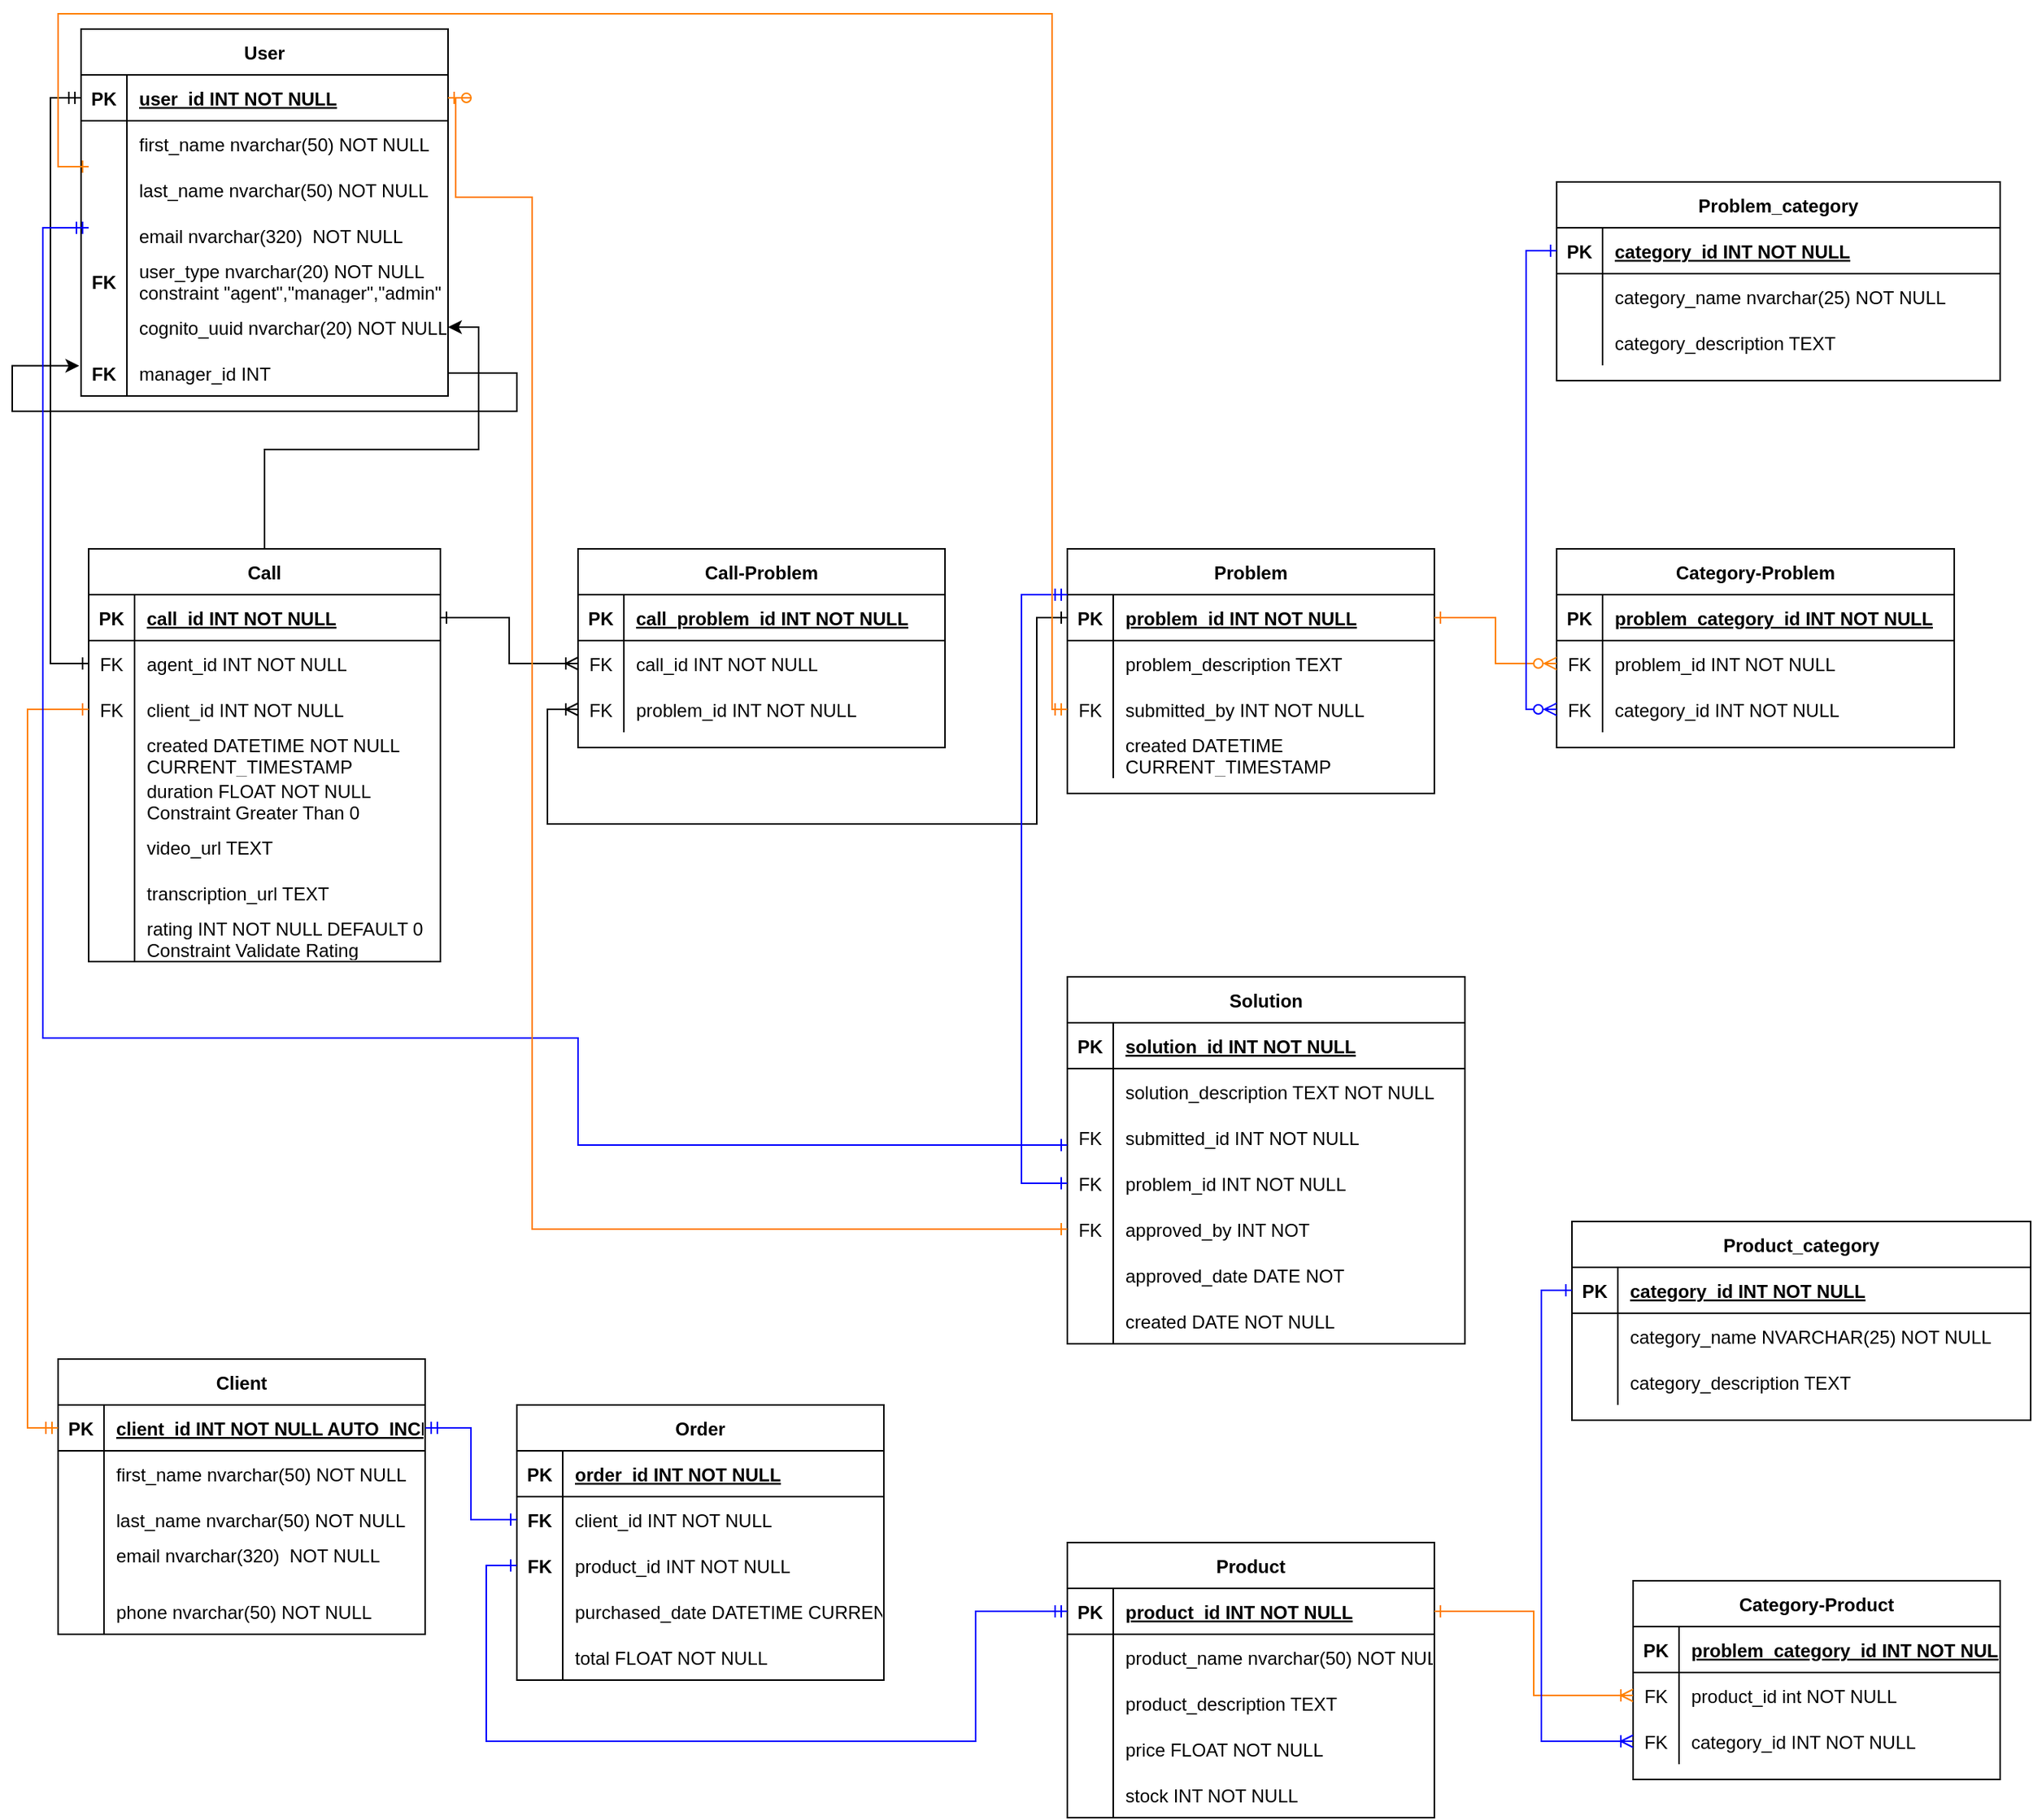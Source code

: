 <mxfile version="18.0.0" type="google"><diagram id="R2lEEEUBdFMjLlhIrx00" name="Page-1"><mxGraphModel grid="1" page="1" gridSize="10" guides="1" tooltips="1" connect="1" arrows="1" fold="1" pageScale="1" pageWidth="850" pageHeight="1100" math="0" shadow="0" extFonts="Permanent Marker^https://fonts.googleapis.com/css?family=Permanent+Marker"><root><mxCell id="0"/><mxCell id="1" parent="0"/><mxCell id="C-vyLk0tnHw3VtMMgP7b-23" value="User" style="shape=table;startSize=30;container=1;collapsible=1;childLayout=tableLayout;fixedRows=1;rowLines=0;fontStyle=1;align=center;resizeLast=1;" vertex="1" parent="1"><mxGeometry x="35" y="-300" width="240" height="240" as="geometry"/></mxCell><mxCell id="C-vyLk0tnHw3VtMMgP7b-24" value="" style="shape=partialRectangle;collapsible=0;dropTarget=0;pointerEvents=0;fillColor=none;points=[[0,0.5],[1,0.5]];portConstraint=eastwest;top=0;left=0;right=0;bottom=1;" vertex="1" parent="C-vyLk0tnHw3VtMMgP7b-23"><mxGeometry y="30" width="240" height="30" as="geometry"/></mxCell><mxCell id="C-vyLk0tnHw3VtMMgP7b-25" value="PK" style="shape=partialRectangle;overflow=hidden;connectable=0;fillColor=none;top=0;left=0;bottom=0;right=0;fontStyle=1;" vertex="1" parent="C-vyLk0tnHw3VtMMgP7b-24"><mxGeometry width="30" height="30" as="geometry"><mxRectangle width="30" height="30" as="alternateBounds"/></mxGeometry></mxCell><mxCell id="C-vyLk0tnHw3VtMMgP7b-26" value="user_id INT NOT NULL" style="shape=partialRectangle;overflow=hidden;connectable=0;fillColor=none;top=0;left=0;bottom=0;right=0;align=left;spacingLeft=6;fontStyle=5;" vertex="1" parent="C-vyLk0tnHw3VtMMgP7b-24"><mxGeometry x="30" width="210" height="30" as="geometry"><mxRectangle width="210" height="30" as="alternateBounds"/></mxGeometry></mxCell><mxCell id="C-vyLk0tnHw3VtMMgP7b-27" value="" style="shape=partialRectangle;collapsible=0;dropTarget=0;pointerEvents=0;fillColor=none;points=[[0,0.5],[1,0.5]];portConstraint=eastwest;top=0;left=0;right=0;bottom=0;" vertex="1" parent="C-vyLk0tnHw3VtMMgP7b-23"><mxGeometry y="60" width="240" height="30" as="geometry"/></mxCell><mxCell id="C-vyLk0tnHw3VtMMgP7b-28" value="" style="shape=partialRectangle;overflow=hidden;connectable=0;fillColor=none;top=0;left=0;bottom=0;right=0;" vertex="1" parent="C-vyLk0tnHw3VtMMgP7b-27"><mxGeometry width="30" height="30" as="geometry"><mxRectangle width="30" height="30" as="alternateBounds"/></mxGeometry></mxCell><mxCell id="C-vyLk0tnHw3VtMMgP7b-29" value="first_name nvarchar(50) NOT NULL" style="shape=partialRectangle;overflow=hidden;connectable=0;fillColor=none;top=0;left=0;bottom=0;right=0;align=left;spacingLeft=6;" vertex="1" parent="C-vyLk0tnHw3VtMMgP7b-27"><mxGeometry x="30" width="210" height="30" as="geometry"><mxRectangle width="210" height="30" as="alternateBounds"/></mxGeometry></mxCell><mxCell id="RRqbDqtskSQUqhx-Ik41-4" value="" style="shape=partialRectangle;collapsible=0;dropTarget=0;pointerEvents=0;fillColor=none;points=[[0,0.5],[1,0.5]];portConstraint=eastwest;top=0;left=0;right=0;bottom=0;" vertex="1" parent="C-vyLk0tnHw3VtMMgP7b-23"><mxGeometry y="90" width="240" height="30" as="geometry"/></mxCell><mxCell id="RRqbDqtskSQUqhx-Ik41-5" value="" style="shape=partialRectangle;overflow=hidden;connectable=0;fillColor=none;top=0;left=0;bottom=0;right=0;" vertex="1" parent="RRqbDqtskSQUqhx-Ik41-4"><mxGeometry width="30" height="30" as="geometry"><mxRectangle width="30" height="30" as="alternateBounds"/></mxGeometry></mxCell><mxCell id="RRqbDqtskSQUqhx-Ik41-6" value="last_name nvarchar(50) NOT NULL" style="shape=partialRectangle;overflow=hidden;connectable=0;fillColor=none;top=0;left=0;bottom=0;right=0;align=left;spacingLeft=6;" vertex="1" parent="RRqbDqtskSQUqhx-Ik41-4"><mxGeometry x="30" width="210" height="30" as="geometry"><mxRectangle width="210" height="30" as="alternateBounds"/></mxGeometry></mxCell><mxCell id="RRqbDqtskSQUqhx-Ik41-1" value="" style="shape=partialRectangle;collapsible=0;dropTarget=0;pointerEvents=0;fillColor=none;points=[[0,0.5],[1,0.5]];portConstraint=eastwest;top=0;left=0;right=0;bottom=0;" vertex="1" parent="C-vyLk0tnHw3VtMMgP7b-23"><mxGeometry y="120" width="240" height="30" as="geometry"/></mxCell><mxCell id="RRqbDqtskSQUqhx-Ik41-2" value="" style="shape=partialRectangle;overflow=hidden;connectable=0;fillColor=none;top=0;left=0;bottom=0;right=0;" vertex="1" parent="RRqbDqtskSQUqhx-Ik41-1"><mxGeometry width="30" height="30" as="geometry"><mxRectangle width="30" height="30" as="alternateBounds"/></mxGeometry></mxCell><mxCell id="RRqbDqtskSQUqhx-Ik41-3" value="email nvarchar(320)  NOT NULL" style="shape=partialRectangle;overflow=hidden;connectable=0;fillColor=none;top=0;left=0;bottom=0;right=0;align=left;spacingLeft=6;" vertex="1" parent="RRqbDqtskSQUqhx-Ik41-1"><mxGeometry x="30" width="210" height="30" as="geometry"><mxRectangle width="210" height="30" as="alternateBounds"/></mxGeometry></mxCell><mxCell id="YOWNgFpMuN6IAEJ5PXmM-5" value="" style="shape=partialRectangle;collapsible=0;dropTarget=0;pointerEvents=0;fillColor=none;points=[[0,0.5],[1,0.5]];portConstraint=eastwest;top=0;left=0;right=0;bottom=0;" vertex="1" parent="C-vyLk0tnHw3VtMMgP7b-23"><mxGeometry y="150" width="240" height="30" as="geometry"/></mxCell><mxCell id="YOWNgFpMuN6IAEJ5PXmM-6" value="FK" style="shape=partialRectangle;overflow=hidden;connectable=0;fillColor=none;top=0;left=0;bottom=0;right=0;fontStyle=1" vertex="1" parent="YOWNgFpMuN6IAEJ5PXmM-5"><mxGeometry width="30" height="30" as="geometry"><mxRectangle width="30" height="30" as="alternateBounds"/></mxGeometry></mxCell><mxCell id="YOWNgFpMuN6IAEJ5PXmM-7" value="user_type nvarchar(20) NOT NULL&#10;constraint &quot;agent&quot;,&quot;manager&quot;,&quot;admin&quot;" style="shape=partialRectangle;overflow=hidden;connectable=0;fillColor=none;top=0;left=0;bottom=0;right=0;align=left;spacingLeft=6;" vertex="1" parent="YOWNgFpMuN6IAEJ5PXmM-5"><mxGeometry x="30" width="210" height="30" as="geometry"><mxRectangle width="210" height="30" as="alternateBounds"/></mxGeometry></mxCell><mxCell id="RRqbDqtskSQUqhx-Ik41-7" value="" style="shape=partialRectangle;collapsible=0;dropTarget=0;pointerEvents=0;fillColor=none;points=[[0,0.5],[1,0.5]];portConstraint=eastwest;top=0;left=0;right=0;bottom=0;" vertex="1" parent="C-vyLk0tnHw3VtMMgP7b-23"><mxGeometry y="180" width="240" height="30" as="geometry"/></mxCell><mxCell id="RRqbDqtskSQUqhx-Ik41-8" value="" style="shape=partialRectangle;overflow=hidden;connectable=0;fillColor=none;top=0;left=0;bottom=0;right=0;fontStyle=1" vertex="1" parent="RRqbDqtskSQUqhx-Ik41-7"><mxGeometry width="30" height="30" as="geometry"><mxRectangle width="30" height="30" as="alternateBounds"/></mxGeometry></mxCell><mxCell id="RRqbDqtskSQUqhx-Ik41-9" value="cognito_uuid nvarchar(20) NOT NULL" style="shape=partialRectangle;overflow=hidden;connectable=0;fillColor=none;top=0;left=0;bottom=0;right=0;align=left;spacingLeft=6;" vertex="1" parent="RRqbDqtskSQUqhx-Ik41-7"><mxGeometry x="30" width="210" height="30" as="geometry"><mxRectangle width="210" height="30" as="alternateBounds"/></mxGeometry></mxCell><mxCell id="YOWNgFpMuN6IAEJ5PXmM-8" value="" style="shape=partialRectangle;collapsible=0;dropTarget=0;pointerEvents=0;fillColor=none;points=[[0,0.5],[1,0.5]];portConstraint=eastwest;top=0;left=0;right=0;bottom=0;" vertex="1" parent="C-vyLk0tnHw3VtMMgP7b-23"><mxGeometry y="210" width="240" height="30" as="geometry"/></mxCell><mxCell id="YOWNgFpMuN6IAEJ5PXmM-9" value="FK" style="shape=partialRectangle;overflow=hidden;connectable=0;fillColor=none;top=0;left=0;bottom=0;right=0;fontStyle=1" vertex="1" parent="YOWNgFpMuN6IAEJ5PXmM-8"><mxGeometry width="30" height="30" as="geometry"><mxRectangle width="30" height="30" as="alternateBounds"/></mxGeometry></mxCell><mxCell id="YOWNgFpMuN6IAEJ5PXmM-10" value="manager_id INT" style="shape=partialRectangle;overflow=hidden;connectable=0;fillColor=none;top=0;left=0;bottom=0;right=0;align=left;spacingLeft=6;" vertex="1" parent="YOWNgFpMuN6IAEJ5PXmM-8"><mxGeometry x="30" width="210" height="30" as="geometry"><mxRectangle width="210" height="30" as="alternateBounds"/></mxGeometry></mxCell><mxCell id="YOWNgFpMuN6IAEJ5PXmM-11" style="edgeStyle=orthogonalEdgeStyle;rounded=0;orthogonalLoop=1;jettySize=auto;html=1;exitX=1;exitY=0.5;exitDx=0;exitDy=0;entryX=-0.005;entryY=0.343;entryDx=0;entryDy=0;entryPerimeter=0;" edge="1" parent="C-vyLk0tnHw3VtMMgP7b-23" source="YOWNgFpMuN6IAEJ5PXmM-8" target="YOWNgFpMuN6IAEJ5PXmM-8"><mxGeometry relative="1" as="geometry"><mxPoint x="-5" y="195" as="targetPoint"/><Array as="points"><mxPoint x="285" y="225"/><mxPoint x="285" y="250"/><mxPoint x="-45" y="250"/><mxPoint x="-45" y="220"/></Array></mxGeometry></mxCell><mxCell id="RRqbDqtskSQUqhx-Ik41-36" value="Problem" style="shape=table;startSize=30;container=1;collapsible=1;childLayout=tableLayout;fixedRows=1;rowLines=0;fontStyle=1;align=center;resizeLast=1;" vertex="1" parent="1"><mxGeometry x="680" y="40" width="240" height="160" as="geometry"/></mxCell><mxCell id="RRqbDqtskSQUqhx-Ik41-37" value="" style="shape=partialRectangle;collapsible=0;dropTarget=0;pointerEvents=0;fillColor=none;points=[[0,0.5],[1,0.5]];portConstraint=eastwest;top=0;left=0;right=0;bottom=1;" vertex="1" parent="RRqbDqtskSQUqhx-Ik41-36"><mxGeometry y="30" width="240" height="30" as="geometry"/></mxCell><mxCell id="RRqbDqtskSQUqhx-Ik41-38" value="PK" style="shape=partialRectangle;overflow=hidden;connectable=0;fillColor=none;top=0;left=0;bottom=0;right=0;fontStyle=1;" vertex="1" parent="RRqbDqtskSQUqhx-Ik41-37"><mxGeometry width="30" height="30" as="geometry"><mxRectangle width="30" height="30" as="alternateBounds"/></mxGeometry></mxCell><mxCell id="RRqbDqtskSQUqhx-Ik41-39" value="problem_id INT NOT NULL " style="shape=partialRectangle;overflow=hidden;connectable=0;fillColor=none;top=0;left=0;bottom=0;right=0;align=left;spacingLeft=6;fontStyle=5;" vertex="1" parent="RRqbDqtskSQUqhx-Ik41-37"><mxGeometry x="30" width="210" height="30" as="geometry"><mxRectangle width="210" height="30" as="alternateBounds"/></mxGeometry></mxCell><mxCell id="RRqbDqtskSQUqhx-Ik41-40" value="" style="shape=partialRectangle;collapsible=0;dropTarget=0;pointerEvents=0;fillColor=none;points=[[0,0.5],[1,0.5]];portConstraint=eastwest;top=0;left=0;right=0;bottom=0;" vertex="1" parent="RRqbDqtskSQUqhx-Ik41-36"><mxGeometry y="60" width="240" height="30" as="geometry"/></mxCell><mxCell id="RRqbDqtskSQUqhx-Ik41-41" value="" style="shape=partialRectangle;overflow=hidden;connectable=0;fillColor=none;top=0;left=0;bottom=0;right=0;" vertex="1" parent="RRqbDqtskSQUqhx-Ik41-40"><mxGeometry width="30" height="30" as="geometry"><mxRectangle width="30" height="30" as="alternateBounds"/></mxGeometry></mxCell><mxCell id="RRqbDqtskSQUqhx-Ik41-42" value="problem_description TEXT" style="shape=partialRectangle;overflow=hidden;connectable=0;fillColor=none;top=0;left=0;bottom=0;right=0;align=left;spacingLeft=6;" vertex="1" parent="RRqbDqtskSQUqhx-Ik41-40"><mxGeometry x="30" width="210" height="30" as="geometry"><mxRectangle width="210" height="30" as="alternateBounds"/></mxGeometry></mxCell><mxCell id="RRqbDqtskSQUqhx-Ik41-118" value="" style="shape=partialRectangle;collapsible=0;dropTarget=0;pointerEvents=0;fillColor=none;points=[[0,0.5],[1,0.5]];portConstraint=eastwest;top=0;left=0;right=0;bottom=0;" vertex="1" parent="RRqbDqtskSQUqhx-Ik41-36"><mxGeometry y="90" width="240" height="30" as="geometry"/></mxCell><mxCell id="RRqbDqtskSQUqhx-Ik41-119" value="FK" style="shape=partialRectangle;overflow=hidden;connectable=0;fillColor=none;top=0;left=0;bottom=0;right=0;" vertex="1" parent="RRqbDqtskSQUqhx-Ik41-118"><mxGeometry width="30" height="30" as="geometry"><mxRectangle width="30" height="30" as="alternateBounds"/></mxGeometry></mxCell><mxCell id="RRqbDqtskSQUqhx-Ik41-120" value="submitted_by INT NOT NULL" style="shape=partialRectangle;overflow=hidden;connectable=0;fillColor=none;top=0;left=0;bottom=0;right=0;align=left;spacingLeft=6;" vertex="1" parent="RRqbDqtskSQUqhx-Ik41-118"><mxGeometry x="30" width="210" height="30" as="geometry"><mxRectangle width="210" height="30" as="alternateBounds"/></mxGeometry></mxCell><mxCell id="RRqbDqtskSQUqhx-Ik41-53" value="" style="shape=partialRectangle;collapsible=0;dropTarget=0;pointerEvents=0;fillColor=none;points=[[0,0.5],[1,0.5]];portConstraint=eastwest;top=0;left=0;right=0;bottom=0;" vertex="1" parent="RRqbDqtskSQUqhx-Ik41-36"><mxGeometry y="120" width="240" height="30" as="geometry"/></mxCell><mxCell id="RRqbDqtskSQUqhx-Ik41-54" value="" style="shape=partialRectangle;overflow=hidden;connectable=0;fillColor=none;top=0;left=0;bottom=0;right=0;" vertex="1" parent="RRqbDqtskSQUqhx-Ik41-53"><mxGeometry width="30" height="30" as="geometry"><mxRectangle width="30" height="30" as="alternateBounds"/></mxGeometry></mxCell><mxCell id="RRqbDqtskSQUqhx-Ik41-55" value="created DATETIME&#10;CURRENT_TIMESTAMP" style="shape=partialRectangle;overflow=hidden;connectable=0;fillColor=none;top=0;left=0;bottom=0;right=0;align=left;spacingLeft=6;" vertex="1" parent="RRqbDqtskSQUqhx-Ik41-53"><mxGeometry x="30" width="210" height="30" as="geometry"><mxRectangle width="210" height="30" as="alternateBounds"/></mxGeometry></mxCell><mxCell id="RRqbDqtskSQUqhx-Ik41-59" value="Category-Problem" style="shape=table;startSize=30;container=1;collapsible=1;childLayout=tableLayout;fixedRows=1;rowLines=0;fontStyle=1;align=center;resizeLast=1;" vertex="1" parent="1"><mxGeometry x="1000" y="40" width="260" height="130" as="geometry"/></mxCell><mxCell id="RRqbDqtskSQUqhx-Ik41-60" value="" style="shape=partialRectangle;collapsible=0;dropTarget=0;pointerEvents=0;fillColor=none;points=[[0,0.5],[1,0.5]];portConstraint=eastwest;top=0;left=0;right=0;bottom=1;" vertex="1" parent="RRqbDqtskSQUqhx-Ik41-59"><mxGeometry y="30" width="260" height="30" as="geometry"/></mxCell><mxCell id="RRqbDqtskSQUqhx-Ik41-61" value="PK" style="shape=partialRectangle;overflow=hidden;connectable=0;fillColor=none;top=0;left=0;bottom=0;right=0;fontStyle=1;" vertex="1" parent="RRqbDqtskSQUqhx-Ik41-60"><mxGeometry width="30" height="30" as="geometry"><mxRectangle width="30" height="30" as="alternateBounds"/></mxGeometry></mxCell><mxCell id="RRqbDqtskSQUqhx-Ik41-62" value="problem_category_id INT NOT NULL " style="shape=partialRectangle;overflow=hidden;connectable=0;fillColor=none;top=0;left=0;bottom=0;right=0;align=left;spacingLeft=6;fontStyle=5;" vertex="1" parent="RRqbDqtskSQUqhx-Ik41-60"><mxGeometry x="30" width="230" height="30" as="geometry"><mxRectangle width="230" height="30" as="alternateBounds"/></mxGeometry></mxCell><mxCell id="RRqbDqtskSQUqhx-Ik41-63" value="" style="shape=partialRectangle;collapsible=0;dropTarget=0;pointerEvents=0;fillColor=none;points=[[0,0.5],[1,0.5]];portConstraint=eastwest;top=0;left=0;right=0;bottom=0;" vertex="1" parent="RRqbDqtskSQUqhx-Ik41-59"><mxGeometry y="60" width="260" height="30" as="geometry"/></mxCell><mxCell id="RRqbDqtskSQUqhx-Ik41-64" value="FK" style="shape=partialRectangle;overflow=hidden;connectable=0;fillColor=none;top=0;left=0;bottom=0;right=0;" vertex="1" parent="RRqbDqtskSQUqhx-Ik41-63"><mxGeometry width="30" height="30" as="geometry"><mxRectangle width="30" height="30" as="alternateBounds"/></mxGeometry></mxCell><mxCell id="RRqbDqtskSQUqhx-Ik41-65" value="problem_id INT NOT NULL" style="shape=partialRectangle;overflow=hidden;connectable=0;fillColor=none;top=0;left=0;bottom=0;right=0;align=left;spacingLeft=6;" vertex="1" parent="RRqbDqtskSQUqhx-Ik41-63"><mxGeometry x="30" width="230" height="30" as="geometry"><mxRectangle width="230" height="30" as="alternateBounds"/></mxGeometry></mxCell><mxCell id="RRqbDqtskSQUqhx-Ik41-66" value="" style="shape=partialRectangle;collapsible=0;dropTarget=0;pointerEvents=0;fillColor=none;points=[[0,0.5],[1,0.5]];portConstraint=eastwest;top=0;left=0;right=0;bottom=0;" vertex="1" parent="RRqbDqtskSQUqhx-Ik41-59"><mxGeometry y="90" width="260" height="30" as="geometry"/></mxCell><mxCell id="RRqbDqtskSQUqhx-Ik41-67" value="FK" style="shape=partialRectangle;overflow=hidden;connectable=0;fillColor=none;top=0;left=0;bottom=0;right=0;" vertex="1" parent="RRqbDqtskSQUqhx-Ik41-66"><mxGeometry width="30" height="30" as="geometry"><mxRectangle width="30" height="30" as="alternateBounds"/></mxGeometry></mxCell><mxCell id="RRqbDqtskSQUqhx-Ik41-68" value="category_id INT NOT NULL" style="shape=partialRectangle;overflow=hidden;connectable=0;fillColor=none;top=0;left=0;bottom=0;right=0;align=left;spacingLeft=6;" vertex="1" parent="RRqbDqtskSQUqhx-Ik41-66"><mxGeometry x="30" width="230" height="30" as="geometry"><mxRectangle width="230" height="30" as="alternateBounds"/></mxGeometry></mxCell><mxCell id="RRqbDqtskSQUqhx-Ik41-78" value="Problem_category" style="shape=table;startSize=30;container=1;collapsible=1;childLayout=tableLayout;fixedRows=1;rowLines=0;fontStyle=1;align=center;resizeLast=1;" vertex="1" parent="1"><mxGeometry x="1000" y="-200" width="290" height="130" as="geometry"/></mxCell><mxCell id="RRqbDqtskSQUqhx-Ik41-79" value="" style="shape=partialRectangle;collapsible=0;dropTarget=0;pointerEvents=0;fillColor=none;points=[[0,0.5],[1,0.5]];portConstraint=eastwest;top=0;left=0;right=0;bottom=1;" vertex="1" parent="RRqbDqtskSQUqhx-Ik41-78"><mxGeometry y="30" width="290" height="30" as="geometry"/></mxCell><mxCell id="RRqbDqtskSQUqhx-Ik41-80" value="PK" style="shape=partialRectangle;overflow=hidden;connectable=0;fillColor=none;top=0;left=0;bottom=0;right=0;fontStyle=1;" vertex="1" parent="RRqbDqtskSQUqhx-Ik41-79"><mxGeometry width="30" height="30" as="geometry"><mxRectangle width="30" height="30" as="alternateBounds"/></mxGeometry></mxCell><mxCell id="RRqbDqtskSQUqhx-Ik41-81" value="category_id INT NOT NULL " style="shape=partialRectangle;overflow=hidden;connectable=0;fillColor=none;top=0;left=0;bottom=0;right=0;align=left;spacingLeft=6;fontStyle=5;" vertex="1" parent="RRqbDqtskSQUqhx-Ik41-79"><mxGeometry x="30" width="260" height="30" as="geometry"><mxRectangle width="260" height="30" as="alternateBounds"/></mxGeometry></mxCell><mxCell id="RRqbDqtskSQUqhx-Ik41-82" value="" style="shape=partialRectangle;collapsible=0;dropTarget=0;pointerEvents=0;fillColor=none;points=[[0,0.5],[1,0.5]];portConstraint=eastwest;top=0;left=0;right=0;bottom=0;" vertex="1" parent="RRqbDqtskSQUqhx-Ik41-78"><mxGeometry y="60" width="290" height="30" as="geometry"/></mxCell><mxCell id="RRqbDqtskSQUqhx-Ik41-83" value="" style="shape=partialRectangle;overflow=hidden;connectable=0;fillColor=none;top=0;left=0;bottom=0;right=0;" vertex="1" parent="RRqbDqtskSQUqhx-Ik41-82"><mxGeometry width="30" height="30" as="geometry"><mxRectangle width="30" height="30" as="alternateBounds"/></mxGeometry></mxCell><mxCell id="RRqbDqtskSQUqhx-Ik41-84" value="category_name nvarchar(25) NOT NULL" style="shape=partialRectangle;overflow=hidden;connectable=0;fillColor=none;top=0;left=0;bottom=0;right=0;align=left;spacingLeft=6;" vertex="1" parent="RRqbDqtskSQUqhx-Ik41-82"><mxGeometry x="30" width="260" height="30" as="geometry"><mxRectangle width="260" height="30" as="alternateBounds"/></mxGeometry></mxCell><mxCell id="RRqbDqtskSQUqhx-Ik41-85" value="" style="shape=partialRectangle;collapsible=0;dropTarget=0;pointerEvents=0;fillColor=none;points=[[0,0.5],[1,0.5]];portConstraint=eastwest;top=0;left=0;right=0;bottom=0;" vertex="1" parent="RRqbDqtskSQUqhx-Ik41-78"><mxGeometry y="90" width="290" height="30" as="geometry"/></mxCell><mxCell id="RRqbDqtskSQUqhx-Ik41-86" value="" style="shape=partialRectangle;overflow=hidden;connectable=0;fillColor=none;top=0;left=0;bottom=0;right=0;" vertex="1" parent="RRqbDqtskSQUqhx-Ik41-85"><mxGeometry width="30" height="30" as="geometry"><mxRectangle width="30" height="30" as="alternateBounds"/></mxGeometry></mxCell><mxCell id="RRqbDqtskSQUqhx-Ik41-87" value="category_description TEXT" style="shape=partialRectangle;overflow=hidden;connectable=0;fillColor=none;top=0;left=0;bottom=0;right=0;align=left;spacingLeft=6;" vertex="1" parent="RRqbDqtskSQUqhx-Ik41-85"><mxGeometry x="30" width="260" height="30" as="geometry"><mxRectangle width="260" height="30" as="alternateBounds"/></mxGeometry></mxCell><mxCell id="RRqbDqtskSQUqhx-Ik41-92" value="Solution" style="shape=table;startSize=30;container=1;collapsible=1;childLayout=tableLayout;fixedRows=1;rowLines=0;fontStyle=1;align=center;resizeLast=1;" vertex="1" parent="1"><mxGeometry x="680" y="320" width="260" height="240" as="geometry"/></mxCell><mxCell id="RRqbDqtskSQUqhx-Ik41-93" value="" style="shape=partialRectangle;collapsible=0;dropTarget=0;pointerEvents=0;fillColor=none;points=[[0,0.5],[1,0.5]];portConstraint=eastwest;top=0;left=0;right=0;bottom=1;" vertex="1" parent="RRqbDqtskSQUqhx-Ik41-92"><mxGeometry y="30" width="260" height="30" as="geometry"/></mxCell><mxCell id="RRqbDqtskSQUqhx-Ik41-94" value="PK" style="shape=partialRectangle;overflow=hidden;connectable=0;fillColor=none;top=0;left=0;bottom=0;right=0;fontStyle=1;" vertex="1" parent="RRqbDqtskSQUqhx-Ik41-93"><mxGeometry width="30" height="30" as="geometry"><mxRectangle width="30" height="30" as="alternateBounds"/></mxGeometry></mxCell><mxCell id="RRqbDqtskSQUqhx-Ik41-95" value="solution_id INT NOT NULL " style="shape=partialRectangle;overflow=hidden;connectable=0;fillColor=none;top=0;left=0;bottom=0;right=0;align=left;spacingLeft=6;fontStyle=5;" vertex="1" parent="RRqbDqtskSQUqhx-Ik41-93"><mxGeometry x="30" width="230" height="30" as="geometry"><mxRectangle width="230" height="30" as="alternateBounds"/></mxGeometry></mxCell><mxCell id="RRqbDqtskSQUqhx-Ik41-96" value="" style="shape=partialRectangle;collapsible=0;dropTarget=0;pointerEvents=0;fillColor=none;points=[[0,0.5],[1,0.5]];portConstraint=eastwest;top=0;left=0;right=0;bottom=0;" vertex="1" parent="RRqbDqtskSQUqhx-Ik41-92"><mxGeometry y="60" width="260" height="30" as="geometry"/></mxCell><mxCell id="RRqbDqtskSQUqhx-Ik41-97" value="" style="shape=partialRectangle;overflow=hidden;connectable=0;fillColor=none;top=0;left=0;bottom=0;right=0;" vertex="1" parent="RRqbDqtskSQUqhx-Ik41-96"><mxGeometry width="30" height="30" as="geometry"><mxRectangle width="30" height="30" as="alternateBounds"/></mxGeometry></mxCell><mxCell id="RRqbDqtskSQUqhx-Ik41-98" value="solution_description TEXT NOT NULL" style="shape=partialRectangle;overflow=hidden;connectable=0;fillColor=none;top=0;left=0;bottom=0;right=0;align=left;spacingLeft=6;" vertex="1" parent="RRqbDqtskSQUqhx-Ik41-96"><mxGeometry x="30" width="230" height="30" as="geometry"><mxRectangle width="230" height="30" as="alternateBounds"/></mxGeometry></mxCell><mxCell id="RRqbDqtskSQUqhx-Ik41-99" value="" style="shape=partialRectangle;collapsible=0;dropTarget=0;pointerEvents=0;fillColor=none;points=[[0,0.5],[1,0.5]];portConstraint=eastwest;top=0;left=0;right=0;bottom=0;" vertex="1" parent="RRqbDqtskSQUqhx-Ik41-92"><mxGeometry y="90" width="260" height="30" as="geometry"/></mxCell><mxCell id="RRqbDqtskSQUqhx-Ik41-100" value="FK" style="shape=partialRectangle;overflow=hidden;connectable=0;fillColor=none;top=0;left=0;bottom=0;right=0;" vertex="1" parent="RRqbDqtskSQUqhx-Ik41-99"><mxGeometry width="30" height="30" as="geometry"><mxRectangle width="30" height="30" as="alternateBounds"/></mxGeometry></mxCell><mxCell id="RRqbDqtskSQUqhx-Ik41-101" value="submitted_id INT NOT NULL" style="shape=partialRectangle;overflow=hidden;connectable=0;fillColor=none;top=0;left=0;bottom=0;right=0;align=left;spacingLeft=6;" vertex="1" parent="RRqbDqtskSQUqhx-Ik41-99"><mxGeometry x="30" width="230" height="30" as="geometry"><mxRectangle width="230" height="30" as="alternateBounds"/></mxGeometry></mxCell><mxCell id="RRqbDqtskSQUqhx-Ik41-112" value="" style="shape=partialRectangle;collapsible=0;dropTarget=0;pointerEvents=0;fillColor=none;points=[[0,0.5],[1,0.5]];portConstraint=eastwest;top=0;left=0;right=0;bottom=0;" vertex="1" parent="RRqbDqtskSQUqhx-Ik41-92"><mxGeometry y="120" width="260" height="30" as="geometry"/></mxCell><mxCell id="RRqbDqtskSQUqhx-Ik41-113" value="FK" style="shape=partialRectangle;overflow=hidden;connectable=0;fillColor=none;top=0;left=0;bottom=0;right=0;" vertex="1" parent="RRqbDqtskSQUqhx-Ik41-112"><mxGeometry width="30" height="30" as="geometry"><mxRectangle width="30" height="30" as="alternateBounds"/></mxGeometry></mxCell><mxCell id="RRqbDqtskSQUqhx-Ik41-114" value="problem_id INT NOT NULL" style="shape=partialRectangle;overflow=hidden;connectable=0;fillColor=none;top=0;left=0;bottom=0;right=0;align=left;spacingLeft=6;" vertex="1" parent="RRqbDqtskSQUqhx-Ik41-112"><mxGeometry x="30" width="230" height="30" as="geometry"><mxRectangle width="230" height="30" as="alternateBounds"/></mxGeometry></mxCell><mxCell id="RRqbDqtskSQUqhx-Ik41-106" value="" style="shape=partialRectangle;collapsible=0;dropTarget=0;pointerEvents=0;fillColor=none;points=[[0,0.5],[1,0.5]];portConstraint=eastwest;top=0;left=0;right=0;bottom=0;" vertex="1" parent="RRqbDqtskSQUqhx-Ik41-92"><mxGeometry y="150" width="260" height="30" as="geometry"/></mxCell><mxCell id="RRqbDqtskSQUqhx-Ik41-107" value="FK" style="shape=partialRectangle;overflow=hidden;connectable=0;fillColor=none;top=0;left=0;bottom=0;right=0;" vertex="1" parent="RRqbDqtskSQUqhx-Ik41-106"><mxGeometry width="30" height="30" as="geometry"><mxRectangle width="30" height="30" as="alternateBounds"/></mxGeometry></mxCell><mxCell id="RRqbDqtskSQUqhx-Ik41-108" value="approved_by INT NOT" style="shape=partialRectangle;overflow=hidden;connectable=0;fillColor=none;top=0;left=0;bottom=0;right=0;align=left;spacingLeft=6;" vertex="1" parent="RRqbDqtskSQUqhx-Ik41-106"><mxGeometry x="30" width="230" height="30" as="geometry"><mxRectangle width="230" height="30" as="alternateBounds"/></mxGeometry></mxCell><mxCell id="RRqbDqtskSQUqhx-Ik41-109" value="" style="shape=partialRectangle;collapsible=0;dropTarget=0;pointerEvents=0;fillColor=none;points=[[0,0.5],[1,0.5]];portConstraint=eastwest;top=0;left=0;right=0;bottom=0;" vertex="1" parent="RRqbDqtskSQUqhx-Ik41-92"><mxGeometry y="180" width="260" height="30" as="geometry"/></mxCell><mxCell id="RRqbDqtskSQUqhx-Ik41-110" value="" style="shape=partialRectangle;overflow=hidden;connectable=0;fillColor=none;top=0;left=0;bottom=0;right=0;" vertex="1" parent="RRqbDqtskSQUqhx-Ik41-109"><mxGeometry width="30" height="30" as="geometry"><mxRectangle width="30" height="30" as="alternateBounds"/></mxGeometry></mxCell><mxCell id="RRqbDqtskSQUqhx-Ik41-111" value="approved_date DATE NOT" style="shape=partialRectangle;overflow=hidden;connectable=0;fillColor=none;top=0;left=0;bottom=0;right=0;align=left;spacingLeft=6;" vertex="1" parent="RRqbDqtskSQUqhx-Ik41-109"><mxGeometry x="30" width="230" height="30" as="geometry"><mxRectangle width="230" height="30" as="alternateBounds"/></mxGeometry></mxCell><mxCell id="RRqbDqtskSQUqhx-Ik41-102" value="" style="shape=partialRectangle;collapsible=0;dropTarget=0;pointerEvents=0;fillColor=none;points=[[0,0.5],[1,0.5]];portConstraint=eastwest;top=0;left=0;right=0;bottom=0;" vertex="1" parent="RRqbDqtskSQUqhx-Ik41-92"><mxGeometry y="210" width="260" height="30" as="geometry"/></mxCell><mxCell id="RRqbDqtskSQUqhx-Ik41-103" value="" style="shape=partialRectangle;overflow=hidden;connectable=0;fillColor=none;top=0;left=0;bottom=0;right=0;" vertex="1" parent="RRqbDqtskSQUqhx-Ik41-102"><mxGeometry width="30" height="30" as="geometry"><mxRectangle width="30" height="30" as="alternateBounds"/></mxGeometry></mxCell><mxCell id="RRqbDqtskSQUqhx-Ik41-104" value="created DATE NOT NULL" style="shape=partialRectangle;overflow=hidden;connectable=0;fillColor=none;top=0;left=0;bottom=0;right=0;align=left;spacingLeft=6;" vertex="1" parent="RRqbDqtskSQUqhx-Ik41-102"><mxGeometry x="30" width="230" height="30" as="geometry"><mxRectangle width="230" height="30" as="alternateBounds"/></mxGeometry></mxCell><mxCell id="hYBnTZ28Ny1azOWGKKE9-1" value="" style="edgeStyle=orthogonalEdgeStyle;rounded=0;orthogonalLoop=1;jettySize=auto;html=1;" edge="1" parent="1" source="RRqbDqtskSQUqhx-Ik41-121" target="RRqbDqtskSQUqhx-Ik41-7"><mxGeometry relative="1" as="geometry"/></mxCell><mxCell id="RRqbDqtskSQUqhx-Ik41-121" value="Call" style="shape=table;startSize=30;container=1;collapsible=1;childLayout=tableLayout;fixedRows=1;rowLines=0;fontStyle=1;align=center;resizeLast=1;" vertex="1" parent="1"><mxGeometry x="40" y="40" width="230" height="270" as="geometry"/></mxCell><mxCell id="RRqbDqtskSQUqhx-Ik41-122" value="" style="shape=partialRectangle;collapsible=0;dropTarget=0;pointerEvents=0;fillColor=none;points=[[0,0.5],[1,0.5]];portConstraint=eastwest;top=0;left=0;right=0;bottom=1;" vertex="1" parent="RRqbDqtskSQUqhx-Ik41-121"><mxGeometry y="30" width="230" height="30" as="geometry"/></mxCell><mxCell id="RRqbDqtskSQUqhx-Ik41-123" value="PK" style="shape=partialRectangle;overflow=hidden;connectable=0;fillColor=none;top=0;left=0;bottom=0;right=0;fontStyle=1;" vertex="1" parent="RRqbDqtskSQUqhx-Ik41-122"><mxGeometry width="30" height="30" as="geometry"><mxRectangle width="30" height="30" as="alternateBounds"/></mxGeometry></mxCell><mxCell id="RRqbDqtskSQUqhx-Ik41-124" value="call_id INT NOT NULL" style="shape=partialRectangle;overflow=hidden;connectable=0;fillColor=none;top=0;left=0;bottom=0;right=0;align=left;spacingLeft=6;fontStyle=5;" vertex="1" parent="RRqbDqtskSQUqhx-Ik41-122"><mxGeometry x="30" width="200" height="30" as="geometry"><mxRectangle width="200" height="30" as="alternateBounds"/></mxGeometry></mxCell><mxCell id="RRqbDqtskSQUqhx-Ik41-125" value="" style="shape=partialRectangle;collapsible=0;dropTarget=0;pointerEvents=0;fillColor=none;points=[[0,0.5],[1,0.5]];portConstraint=eastwest;top=0;left=0;right=0;bottom=0;" vertex="1" parent="RRqbDqtskSQUqhx-Ik41-121"><mxGeometry y="60" width="230" height="30" as="geometry"/></mxCell><mxCell id="RRqbDqtskSQUqhx-Ik41-126" value="FK" style="shape=partialRectangle;overflow=hidden;connectable=0;fillColor=none;top=0;left=0;bottom=0;right=0;" vertex="1" parent="RRqbDqtskSQUqhx-Ik41-125"><mxGeometry width="30" height="30" as="geometry"><mxRectangle width="30" height="30" as="alternateBounds"/></mxGeometry></mxCell><mxCell id="RRqbDqtskSQUqhx-Ik41-127" value="agent_id INT NOT NULL" style="shape=partialRectangle;overflow=hidden;connectable=0;fillColor=none;top=0;left=0;bottom=0;right=0;align=left;spacingLeft=6;" vertex="1" parent="RRqbDqtskSQUqhx-Ik41-125"><mxGeometry x="30" width="200" height="30" as="geometry"><mxRectangle width="200" height="30" as="alternateBounds"/></mxGeometry></mxCell><mxCell id="RRqbDqtskSQUqhx-Ik41-128" value="" style="shape=partialRectangle;collapsible=0;dropTarget=0;pointerEvents=0;fillColor=none;points=[[0,0.5],[1,0.5]];portConstraint=eastwest;top=0;left=0;right=0;bottom=0;" vertex="1" parent="RRqbDqtskSQUqhx-Ik41-121"><mxGeometry y="90" width="230" height="30" as="geometry"/></mxCell><mxCell id="RRqbDqtskSQUqhx-Ik41-129" value="FK" style="shape=partialRectangle;overflow=hidden;connectable=0;fillColor=none;top=0;left=0;bottom=0;right=0;" vertex="1" parent="RRqbDqtskSQUqhx-Ik41-128"><mxGeometry width="30" height="30" as="geometry"><mxRectangle width="30" height="30" as="alternateBounds"/></mxGeometry></mxCell><mxCell id="RRqbDqtskSQUqhx-Ik41-130" value="client_id INT NOT NULL" style="shape=partialRectangle;overflow=hidden;connectable=0;fillColor=none;top=0;left=0;bottom=0;right=0;align=left;spacingLeft=6;" vertex="1" parent="RRqbDqtskSQUqhx-Ik41-128"><mxGeometry x="30" width="200" height="30" as="geometry"><mxRectangle width="200" height="30" as="alternateBounds"/></mxGeometry></mxCell><mxCell id="RRqbDqtskSQUqhx-Ik41-134" value="" style="shape=partialRectangle;collapsible=0;dropTarget=0;pointerEvents=0;fillColor=none;points=[[0,0.5],[1,0.5]];portConstraint=eastwest;top=0;left=0;right=0;bottom=0;" vertex="1" parent="RRqbDqtskSQUqhx-Ik41-121"><mxGeometry y="120" width="230" height="30" as="geometry"/></mxCell><mxCell id="RRqbDqtskSQUqhx-Ik41-135" value="" style="shape=partialRectangle;overflow=hidden;connectable=0;fillColor=none;top=0;left=0;bottom=0;right=0;" vertex="1" parent="RRqbDqtskSQUqhx-Ik41-134"><mxGeometry width="30" height="30" as="geometry"><mxRectangle width="30" height="30" as="alternateBounds"/></mxGeometry></mxCell><mxCell id="RRqbDqtskSQUqhx-Ik41-136" value="created DATETIME NOT NULL&#10;CURRENT_TIMESTAMP" style="shape=partialRectangle;overflow=hidden;connectable=0;fillColor=none;top=0;left=0;bottom=0;right=0;align=left;spacingLeft=6;" vertex="1" parent="RRqbDqtskSQUqhx-Ik41-134"><mxGeometry x="30" width="200" height="30" as="geometry"><mxRectangle width="200" height="30" as="alternateBounds"/></mxGeometry></mxCell><mxCell id="RRqbDqtskSQUqhx-Ik41-194" value="" style="shape=partialRectangle;collapsible=0;dropTarget=0;pointerEvents=0;fillColor=none;points=[[0,0.5],[1,0.5]];portConstraint=eastwest;top=0;left=0;right=0;bottom=0;" vertex="1" parent="RRqbDqtskSQUqhx-Ik41-121"><mxGeometry y="150" width="230" height="30" as="geometry"/></mxCell><mxCell id="RRqbDqtskSQUqhx-Ik41-195" value="" style="shape=partialRectangle;overflow=hidden;connectable=0;fillColor=none;top=0;left=0;bottom=0;right=0;" vertex="1" parent="RRqbDqtskSQUqhx-Ik41-194"><mxGeometry width="30" height="30" as="geometry"><mxRectangle width="30" height="30" as="alternateBounds"/></mxGeometry></mxCell><mxCell id="RRqbDqtskSQUqhx-Ik41-196" value="duration FLOAT NOT NULL&#10;Constraint Greater Than 0" style="shape=partialRectangle;overflow=hidden;connectable=0;fillColor=none;top=0;left=0;bottom=0;right=0;align=left;spacingLeft=6;" vertex="1" parent="RRqbDqtskSQUqhx-Ik41-194"><mxGeometry x="30" width="200" height="30" as="geometry"><mxRectangle width="200" height="30" as="alternateBounds"/></mxGeometry></mxCell><mxCell id="RRqbDqtskSQUqhx-Ik41-198" value="" style="shape=partialRectangle;collapsible=0;dropTarget=0;pointerEvents=0;fillColor=none;points=[[0,0.5],[1,0.5]];portConstraint=eastwest;top=0;left=0;right=0;bottom=0;" vertex="1" parent="RRqbDqtskSQUqhx-Ik41-121"><mxGeometry y="180" width="230" height="30" as="geometry"/></mxCell><mxCell id="RRqbDqtskSQUqhx-Ik41-199" value="" style="shape=partialRectangle;overflow=hidden;connectable=0;fillColor=none;top=0;left=0;bottom=0;right=0;" vertex="1" parent="RRqbDqtskSQUqhx-Ik41-198"><mxGeometry width="30" height="30" as="geometry"><mxRectangle width="30" height="30" as="alternateBounds"/></mxGeometry></mxCell><mxCell id="RRqbDqtskSQUqhx-Ik41-200" value="video_url TEXT" style="shape=partialRectangle;overflow=hidden;connectable=0;fillColor=none;top=0;left=0;bottom=0;right=0;align=left;spacingLeft=6;" vertex="1" parent="RRqbDqtskSQUqhx-Ik41-198"><mxGeometry x="30" width="200" height="30" as="geometry"><mxRectangle width="200" height="30" as="alternateBounds"/></mxGeometry></mxCell><mxCell id="RRqbDqtskSQUqhx-Ik41-201" value="" style="shape=partialRectangle;collapsible=0;dropTarget=0;pointerEvents=0;fillColor=none;points=[[0,0.5],[1,0.5]];portConstraint=eastwest;top=0;left=0;right=0;bottom=0;" vertex="1" parent="RRqbDqtskSQUqhx-Ik41-121"><mxGeometry y="210" width="230" height="30" as="geometry"/></mxCell><mxCell id="RRqbDqtskSQUqhx-Ik41-202" value="" style="shape=partialRectangle;overflow=hidden;connectable=0;fillColor=none;top=0;left=0;bottom=0;right=0;" vertex="1" parent="RRqbDqtskSQUqhx-Ik41-201"><mxGeometry width="30" height="30" as="geometry"><mxRectangle width="30" height="30" as="alternateBounds"/></mxGeometry></mxCell><mxCell id="RRqbDqtskSQUqhx-Ik41-203" value="transcription_url TEXT" style="shape=partialRectangle;overflow=hidden;connectable=0;fillColor=none;top=0;left=0;bottom=0;right=0;align=left;spacingLeft=6;" vertex="1" parent="RRqbDqtskSQUqhx-Ik41-201"><mxGeometry x="30" width="200" height="30" as="geometry"><mxRectangle width="200" height="30" as="alternateBounds"/></mxGeometry></mxCell><mxCell id="hYBnTZ28Ny1azOWGKKE9-9" value="" style="shape=partialRectangle;collapsible=0;dropTarget=0;pointerEvents=0;fillColor=none;points=[[0,0.5],[1,0.5]];portConstraint=eastwest;top=0;left=0;right=0;bottom=0;" vertex="1" parent="RRqbDqtskSQUqhx-Ik41-121"><mxGeometry y="240" width="230" height="30" as="geometry"/></mxCell><mxCell id="hYBnTZ28Ny1azOWGKKE9-10" value="" style="shape=partialRectangle;overflow=hidden;connectable=0;fillColor=none;top=0;left=0;bottom=0;right=0;" vertex="1" parent="hYBnTZ28Ny1azOWGKKE9-9"><mxGeometry width="30" height="30" as="geometry"><mxRectangle width="30" height="30" as="alternateBounds"/></mxGeometry></mxCell><mxCell id="hYBnTZ28Ny1azOWGKKE9-11" value="rating INT NOT NULL DEFAULT 0&#10;Constraint Validate Rating" style="shape=partialRectangle;overflow=hidden;connectable=0;fillColor=none;top=0;left=0;bottom=0;right=0;align=left;spacingLeft=6;" vertex="1" parent="hYBnTZ28Ny1azOWGKKE9-9"><mxGeometry x="30" width="200" height="30" as="geometry"><mxRectangle width="200" height="30" as="alternateBounds"/></mxGeometry></mxCell><mxCell id="RRqbDqtskSQUqhx-Ik41-156" value="Client" style="shape=table;startSize=30;container=1;collapsible=1;childLayout=tableLayout;fixedRows=1;rowLines=0;fontStyle=1;align=center;resizeLast=1;" vertex="1" parent="1"><mxGeometry x="20" y="570" width="240" height="180" as="geometry"/></mxCell><mxCell id="RRqbDqtskSQUqhx-Ik41-157" value="" style="shape=partialRectangle;collapsible=0;dropTarget=0;pointerEvents=0;fillColor=none;points=[[0,0.5],[1,0.5]];portConstraint=eastwest;top=0;left=0;right=0;bottom=1;" vertex="1" parent="RRqbDqtskSQUqhx-Ik41-156"><mxGeometry y="30" width="240" height="30" as="geometry"/></mxCell><mxCell id="RRqbDqtskSQUqhx-Ik41-158" value="PK" style="shape=partialRectangle;overflow=hidden;connectable=0;fillColor=none;top=0;left=0;bottom=0;right=0;fontStyle=1;" vertex="1" parent="RRqbDqtskSQUqhx-Ik41-157"><mxGeometry width="30" height="30" as="geometry"><mxRectangle width="30" height="30" as="alternateBounds"/></mxGeometry></mxCell><mxCell id="RRqbDqtskSQUqhx-Ik41-159" value="client_id INT NOT NULL AUTO_INCREMENT" style="shape=partialRectangle;overflow=hidden;connectable=0;fillColor=none;top=0;left=0;bottom=0;right=0;align=left;spacingLeft=6;fontStyle=5;" vertex="1" parent="RRqbDqtskSQUqhx-Ik41-157"><mxGeometry x="30" width="210" height="30" as="geometry"><mxRectangle width="210" height="30" as="alternateBounds"/></mxGeometry></mxCell><mxCell id="RRqbDqtskSQUqhx-Ik41-160" value="" style="shape=partialRectangle;collapsible=0;dropTarget=0;pointerEvents=0;fillColor=none;points=[[0,0.5],[1,0.5]];portConstraint=eastwest;top=0;left=0;right=0;bottom=0;" vertex="1" parent="RRqbDqtskSQUqhx-Ik41-156"><mxGeometry y="60" width="240" height="30" as="geometry"/></mxCell><mxCell id="RRqbDqtskSQUqhx-Ik41-161" value="" style="shape=partialRectangle;overflow=hidden;connectable=0;fillColor=none;top=0;left=0;bottom=0;right=0;" vertex="1" parent="RRqbDqtskSQUqhx-Ik41-160"><mxGeometry width="30" height="30" as="geometry"><mxRectangle width="30" height="30" as="alternateBounds"/></mxGeometry></mxCell><mxCell id="RRqbDqtskSQUqhx-Ik41-162" value="first_name nvarchar(50) NOT NULL" style="shape=partialRectangle;overflow=hidden;connectable=0;fillColor=none;top=0;left=0;bottom=0;right=0;align=left;spacingLeft=6;" vertex="1" parent="RRqbDqtskSQUqhx-Ik41-160"><mxGeometry x="30" width="210" height="30" as="geometry"><mxRectangle width="210" height="30" as="alternateBounds"/></mxGeometry></mxCell><mxCell id="RRqbDqtskSQUqhx-Ik41-163" value="" style="shape=partialRectangle;collapsible=0;dropTarget=0;pointerEvents=0;fillColor=none;points=[[0,0.5],[1,0.5]];portConstraint=eastwest;top=0;left=0;right=0;bottom=0;" vertex="1" parent="RRqbDqtskSQUqhx-Ik41-156"><mxGeometry y="90" width="240" height="30" as="geometry"/></mxCell><mxCell id="RRqbDqtskSQUqhx-Ik41-164" value="" style="shape=partialRectangle;overflow=hidden;connectable=0;fillColor=none;top=0;left=0;bottom=0;right=0;" vertex="1" parent="RRqbDqtskSQUqhx-Ik41-163"><mxGeometry width="30" height="30" as="geometry"><mxRectangle width="30" height="30" as="alternateBounds"/></mxGeometry></mxCell><mxCell id="RRqbDqtskSQUqhx-Ik41-165" value="last_name nvarchar(50) NOT NULL" style="shape=partialRectangle;overflow=hidden;connectable=0;fillColor=none;top=0;left=0;bottom=0;right=0;align=left;spacingLeft=6;" vertex="1" parent="RRqbDqtskSQUqhx-Ik41-163"><mxGeometry x="30" width="210" height="30" as="geometry"><mxRectangle width="210" height="30" as="alternateBounds"/></mxGeometry></mxCell><mxCell id="RRqbDqtskSQUqhx-Ik41-166" value="" style="shape=partialRectangle;collapsible=0;dropTarget=0;pointerEvents=0;fillColor=none;points=[[0,0.5],[1,0.5]];portConstraint=eastwest;top=0;left=0;right=0;bottom=0;" vertex="1" parent="RRqbDqtskSQUqhx-Ik41-156"><mxGeometry y="120" width="240" height="30" as="geometry"/></mxCell><mxCell id="RRqbDqtskSQUqhx-Ik41-167" value="" style="shape=partialRectangle;overflow=hidden;connectable=0;fillColor=none;top=0;left=0;bottom=0;right=0;" vertex="1" parent="RRqbDqtskSQUqhx-Ik41-166"><mxGeometry width="30" height="30" as="geometry"><mxRectangle width="30" height="30" as="alternateBounds"/></mxGeometry></mxCell><mxCell id="RRqbDqtskSQUqhx-Ik41-168" value="email nvarchar(320)  NOT NULL&#10;" style="shape=partialRectangle;overflow=hidden;connectable=0;fillColor=none;top=0;left=0;bottom=0;right=0;align=left;spacingLeft=6;" vertex="1" parent="RRqbDqtskSQUqhx-Ik41-166"><mxGeometry x="30" width="210" height="30" as="geometry"><mxRectangle width="210" height="30" as="alternateBounds"/></mxGeometry></mxCell><mxCell id="RRqbDqtskSQUqhx-Ik41-169" value="" style="shape=partialRectangle;collapsible=0;dropTarget=0;pointerEvents=0;fillColor=none;points=[[0,0.5],[1,0.5]];portConstraint=eastwest;top=0;left=0;right=0;bottom=0;" vertex="1" parent="RRqbDqtskSQUqhx-Ik41-156"><mxGeometry y="150" width="240" height="30" as="geometry"/></mxCell><mxCell id="RRqbDqtskSQUqhx-Ik41-170" value="" style="shape=partialRectangle;overflow=hidden;connectable=0;fillColor=none;top=0;left=0;bottom=0;right=0;" vertex="1" parent="RRqbDqtskSQUqhx-Ik41-169"><mxGeometry width="30" height="30" as="geometry"><mxRectangle width="30" height="30" as="alternateBounds"/></mxGeometry></mxCell><mxCell id="RRqbDqtskSQUqhx-Ik41-171" value="phone nvarchar(50) NOT NULL" style="shape=partialRectangle;overflow=hidden;connectable=0;fillColor=none;top=0;left=0;bottom=0;right=0;align=left;spacingLeft=6;" vertex="1" parent="RRqbDqtskSQUqhx-Ik41-169"><mxGeometry x="30" width="210" height="30" as="geometry"><mxRectangle width="210" height="30" as="alternateBounds"/></mxGeometry></mxCell><mxCell id="RRqbDqtskSQUqhx-Ik41-175" value="Call-Problem" style="shape=table;startSize=30;container=1;collapsible=1;childLayout=tableLayout;fixedRows=1;rowLines=0;fontStyle=1;align=center;resizeLast=1;" vertex="1" parent="1"><mxGeometry x="360" y="40" width="240" height="130" as="geometry"/></mxCell><mxCell id="RRqbDqtskSQUqhx-Ik41-176" value="" style="shape=partialRectangle;collapsible=0;dropTarget=0;pointerEvents=0;fillColor=none;points=[[0,0.5],[1,0.5]];portConstraint=eastwest;top=0;left=0;right=0;bottom=1;" vertex="1" parent="RRqbDqtskSQUqhx-Ik41-175"><mxGeometry y="30" width="240" height="30" as="geometry"/></mxCell><mxCell id="RRqbDqtskSQUqhx-Ik41-177" value="PK" style="shape=partialRectangle;overflow=hidden;connectable=0;fillColor=none;top=0;left=0;bottom=0;right=0;fontStyle=1;" vertex="1" parent="RRqbDqtskSQUqhx-Ik41-176"><mxGeometry width="30" height="30" as="geometry"><mxRectangle width="30" height="30" as="alternateBounds"/></mxGeometry></mxCell><mxCell id="RRqbDqtskSQUqhx-Ik41-178" value="call_problem_id INT NOT NULL " style="shape=partialRectangle;overflow=hidden;connectable=0;fillColor=none;top=0;left=0;bottom=0;right=0;align=left;spacingLeft=6;fontStyle=5;" vertex="1" parent="RRqbDqtskSQUqhx-Ik41-176"><mxGeometry x="30" width="210" height="30" as="geometry"><mxRectangle width="210" height="30" as="alternateBounds"/></mxGeometry></mxCell><mxCell id="RRqbDqtskSQUqhx-Ik41-179" value="" style="shape=partialRectangle;collapsible=0;dropTarget=0;pointerEvents=0;fillColor=none;points=[[0,0.5],[1,0.5]];portConstraint=eastwest;top=0;left=0;right=0;bottom=0;" vertex="1" parent="RRqbDqtskSQUqhx-Ik41-175"><mxGeometry y="60" width="240" height="30" as="geometry"/></mxCell><mxCell id="RRqbDqtskSQUqhx-Ik41-180" value="FK" style="shape=partialRectangle;overflow=hidden;connectable=0;fillColor=none;top=0;left=0;bottom=0;right=0;" vertex="1" parent="RRqbDqtskSQUqhx-Ik41-179"><mxGeometry width="30" height="30" as="geometry"><mxRectangle width="30" height="30" as="alternateBounds"/></mxGeometry></mxCell><mxCell id="RRqbDqtskSQUqhx-Ik41-181" value="call_id INT NOT NULL" style="shape=partialRectangle;overflow=hidden;connectable=0;fillColor=none;top=0;left=0;bottom=0;right=0;align=left;spacingLeft=6;" vertex="1" parent="RRqbDqtskSQUqhx-Ik41-179"><mxGeometry x="30" width="210" height="30" as="geometry"><mxRectangle width="210" height="30" as="alternateBounds"/></mxGeometry></mxCell><mxCell id="RRqbDqtskSQUqhx-Ik41-182" value="" style="shape=partialRectangle;collapsible=0;dropTarget=0;pointerEvents=0;fillColor=none;points=[[0,0.5],[1,0.5]];portConstraint=eastwest;top=0;left=0;right=0;bottom=0;" vertex="1" parent="RRqbDqtskSQUqhx-Ik41-175"><mxGeometry y="90" width="240" height="30" as="geometry"/></mxCell><mxCell id="RRqbDqtskSQUqhx-Ik41-183" value="FK" style="shape=partialRectangle;overflow=hidden;connectable=0;fillColor=none;top=0;left=0;bottom=0;right=0;" vertex="1" parent="RRqbDqtskSQUqhx-Ik41-182"><mxGeometry width="30" height="30" as="geometry"><mxRectangle width="30" height="30" as="alternateBounds"/></mxGeometry></mxCell><mxCell id="RRqbDqtskSQUqhx-Ik41-184" value="problem_id INT NOT NULL" style="shape=partialRectangle;overflow=hidden;connectable=0;fillColor=none;top=0;left=0;bottom=0;right=0;align=left;spacingLeft=6;" vertex="1" parent="RRqbDqtskSQUqhx-Ik41-182"><mxGeometry x="30" width="210" height="30" as="geometry"><mxRectangle width="210" height="30" as="alternateBounds"/></mxGeometry></mxCell><mxCell id="RRqbDqtskSQUqhx-Ik41-241" style="edgeStyle=orthogonalEdgeStyle;rounded=0;orthogonalLoop=1;jettySize=auto;html=1;exitX=0;exitY=0.5;exitDx=0;exitDy=0;entryX=0;entryY=0.5;entryDx=0;entryDy=0;endArrow=ERmandOne;endFill=0;fillColor=#dae8fc;strokeColor=#FF8000;startArrow=ERone;startFill=0;" edge="1" parent="1" source="RRqbDqtskSQUqhx-Ik41-128" target="RRqbDqtskSQUqhx-Ik41-157"><mxGeometry relative="1" as="geometry"/></mxCell><mxCell id="RRqbDqtskSQUqhx-Ik41-242" style="edgeStyle=orthogonalEdgeStyle;rounded=0;orthogonalLoop=1;jettySize=auto;html=1;exitX=0;exitY=0.5;exitDx=0;exitDy=0;entryX=0;entryY=0.5;entryDx=0;entryDy=0;endArrow=ERmandOne;endFill=0;fillColor=#dae8fc;strokeColor=#000000;startArrow=ERone;startFill=0;" edge="1" parent="1" source="RRqbDqtskSQUqhx-Ik41-125" target="C-vyLk0tnHw3VtMMgP7b-24"><mxGeometry relative="1" as="geometry"/></mxCell><mxCell id="RRqbDqtskSQUqhx-Ik41-244" style="edgeStyle=orthogonalEdgeStyle;rounded=0;orthogonalLoop=1;jettySize=auto;html=1;exitX=0;exitY=0.5;exitDx=0;exitDy=0;entryX=1;entryY=0.5;entryDx=0;entryDy=0;endArrow=ERone;endFill=0;strokeColor=#000000;startArrow=ERoneToMany;startFill=0;" edge="1" parent="1" source="RRqbDqtskSQUqhx-Ik41-179" target="RRqbDqtskSQUqhx-Ik41-122"><mxGeometry relative="1" as="geometry"/></mxCell><mxCell id="RRqbDqtskSQUqhx-Ik41-245" style="edgeStyle=orthogonalEdgeStyle;rounded=0;orthogonalLoop=1;jettySize=auto;html=1;exitX=0;exitY=0.5;exitDx=0;exitDy=0;entryX=0;entryY=0.5;entryDx=0;entryDy=0;endArrow=ERone;endFill=0;strokeColor=#000000;fillColor=#ffe6cc;startArrow=ERoneToMany;startFill=0;" edge="1" parent="1" source="RRqbDqtskSQUqhx-Ik41-182" target="RRqbDqtskSQUqhx-Ik41-37"><mxGeometry relative="1" as="geometry"><Array as="points"><mxPoint x="340" y="145"/><mxPoint x="340" y="220"/><mxPoint x="660" y="220"/><mxPoint x="660" y="85"/></Array></mxGeometry></mxCell><mxCell id="RRqbDqtskSQUqhx-Ik41-247" style="edgeStyle=orthogonalEdgeStyle;rounded=0;orthogonalLoop=1;jettySize=auto;html=1;endArrow=ERmandOne;endFill=0;strokeColor=#0000FF;startArrow=ERone;startFill=0;" edge="1" parent="1" source="RRqbDqtskSQUqhx-Ik41-112"><mxGeometry relative="1" as="geometry"><Array as="points"><mxPoint x="650" y="455"/><mxPoint x="650" y="70"/></Array><mxPoint x="680" y="70" as="targetPoint"/></mxGeometry></mxCell><mxCell id="RRqbDqtskSQUqhx-Ik41-248" style="edgeStyle=orthogonalEdgeStyle;rounded=0;orthogonalLoop=1;jettySize=auto;html=1;entryX=0;entryY=0.5;entryDx=0;entryDy=0;endArrow=ERzeroToMany;endFill=0;strokeColor=#FF8000;startArrow=ERone;startFill=0;" edge="1" parent="1" source="RRqbDqtskSQUqhx-Ik41-37" target="RRqbDqtskSQUqhx-Ik41-63"><mxGeometry relative="1" as="geometry"/></mxCell><mxCell id="RRqbDqtskSQUqhx-Ik41-249" style="edgeStyle=orthogonalEdgeStyle;rounded=0;orthogonalLoop=1;jettySize=auto;html=1;endArrow=ERmandOne;endFill=0;strokeColor=#0000FF;startArrow=ERone;startFill=0;" edge="1" parent="1"><mxGeometry relative="1" as="geometry"><mxPoint x="680" y="430" as="sourcePoint"/><Array as="points"><mxPoint x="360" y="430"/><mxPoint x="360" y="360"/><mxPoint x="10" y="360"/><mxPoint x="10" y="-170"/></Array><mxPoint x="40" y="-170" as="targetPoint"/></mxGeometry></mxCell><mxCell id="RRqbDqtskSQUqhx-Ik41-250" style="edgeStyle=orthogonalEdgeStyle;rounded=0;orthogonalLoop=1;jettySize=auto;html=1;exitX=0;exitY=0.5;exitDx=0;exitDy=0;entryX=0;entryY=0.5;entryDx=0;entryDy=0;endArrow=ERone;endFill=0;strokeColor=#0000FF;startArrow=ERzeroToMany;startFill=0;" edge="1" parent="1" source="RRqbDqtskSQUqhx-Ik41-66" target="RRqbDqtskSQUqhx-Ik41-79"><mxGeometry relative="1" as="geometry"/></mxCell><mxCell id="RRqbDqtskSQUqhx-Ik41-251" style="edgeStyle=orthogonalEdgeStyle;rounded=0;orthogonalLoop=1;jettySize=auto;html=1;entryX=0;entryY=0.5;entryDx=0;entryDy=0;endArrow=ERmandOne;endFill=0;strokeColor=#FF8000;startArrow=ERone;startFill=0;" edge="1" parent="1" target="RRqbDqtskSQUqhx-Ik41-118"><mxGeometry relative="1" as="geometry"><Array as="points"><mxPoint x="20" y="-210"/><mxPoint x="20" y="-310"/><mxPoint x="670" y="-310"/><mxPoint x="670" y="145"/></Array><mxPoint x="40" y="-210" as="sourcePoint"/></mxGeometry></mxCell><mxCell id="RRqbDqtskSQUqhx-Ik41-253" style="edgeStyle=orthogonalEdgeStyle;rounded=0;orthogonalLoop=1;jettySize=auto;html=1;exitX=0;exitY=0.5;exitDx=0;exitDy=0;entryX=1;entryY=0.5;entryDx=0;entryDy=0;startArrow=ERone;startFill=0;endArrow=ERzeroToOne;endFill=0;strokeColor=#FF8000;" edge="1" parent="1" source="RRqbDqtskSQUqhx-Ik41-106" target="C-vyLk0tnHw3VtMMgP7b-24"><mxGeometry relative="1" as="geometry"><Array as="points"><mxPoint x="330" y="485"/><mxPoint x="330" y="-190"/><mxPoint x="280" y="-190"/></Array><mxPoint x="359.04" y="-146.99" as="targetPoint"/></mxGeometry></mxCell><mxCell id="ftGQiwKbPC6_Oq8EmHtw-18" value="Order" style="shape=table;startSize=30;container=1;collapsible=1;childLayout=tableLayout;fixedRows=1;rowLines=0;fontStyle=1;align=center;resizeLast=1;" vertex="1" parent="1"><mxGeometry x="320" y="600" width="240" height="180" as="geometry"/></mxCell><mxCell id="ftGQiwKbPC6_Oq8EmHtw-19" value="" style="shape=partialRectangle;collapsible=0;dropTarget=0;pointerEvents=0;fillColor=none;points=[[0,0.5],[1,0.5]];portConstraint=eastwest;top=0;left=0;right=0;bottom=1;" vertex="1" parent="ftGQiwKbPC6_Oq8EmHtw-18"><mxGeometry y="30" width="240" height="30" as="geometry"/></mxCell><mxCell id="ftGQiwKbPC6_Oq8EmHtw-20" value="PK" style="shape=partialRectangle;overflow=hidden;connectable=0;fillColor=none;top=0;left=0;bottom=0;right=0;fontStyle=1;" vertex="1" parent="ftGQiwKbPC6_Oq8EmHtw-19"><mxGeometry width="30" height="30" as="geometry"><mxRectangle width="30" height="30" as="alternateBounds"/></mxGeometry></mxCell><mxCell id="ftGQiwKbPC6_Oq8EmHtw-21" value="order_id INT NOT NULL " style="shape=partialRectangle;overflow=hidden;connectable=0;fillColor=none;top=0;left=0;bottom=0;right=0;align=left;spacingLeft=6;fontStyle=5;" vertex="1" parent="ftGQiwKbPC6_Oq8EmHtw-19"><mxGeometry x="30" width="210" height="30" as="geometry"><mxRectangle width="210" height="30" as="alternateBounds"/></mxGeometry></mxCell><mxCell id="ftGQiwKbPC6_Oq8EmHtw-22" value="" style="shape=partialRectangle;collapsible=0;dropTarget=0;pointerEvents=0;fillColor=none;points=[[0,0.5],[1,0.5]];portConstraint=eastwest;top=0;left=0;right=0;bottom=0;" vertex="1" parent="ftGQiwKbPC6_Oq8EmHtw-18"><mxGeometry y="60" width="240" height="30" as="geometry"/></mxCell><mxCell id="ftGQiwKbPC6_Oq8EmHtw-23" value="FK" style="shape=partialRectangle;overflow=hidden;connectable=0;fillColor=none;top=0;left=0;bottom=0;right=0;fontStyle=1" vertex="1" parent="ftGQiwKbPC6_Oq8EmHtw-22"><mxGeometry width="30" height="30" as="geometry"><mxRectangle width="30" height="30" as="alternateBounds"/></mxGeometry></mxCell><mxCell id="ftGQiwKbPC6_Oq8EmHtw-24" value="client_id INT NOT NULL" style="shape=partialRectangle;overflow=hidden;connectable=0;fillColor=none;top=0;left=0;bottom=0;right=0;align=left;spacingLeft=6;" vertex="1" parent="ftGQiwKbPC6_Oq8EmHtw-22"><mxGeometry x="30" width="210" height="30" as="geometry"><mxRectangle width="210" height="30" as="alternateBounds"/></mxGeometry></mxCell><mxCell id="ftGQiwKbPC6_Oq8EmHtw-25" value="" style="shape=partialRectangle;collapsible=0;dropTarget=0;pointerEvents=0;fillColor=none;points=[[0,0.5],[1,0.5]];portConstraint=eastwest;top=0;left=0;right=0;bottom=0;" vertex="1" parent="ftGQiwKbPC6_Oq8EmHtw-18"><mxGeometry y="90" width="240" height="30" as="geometry"/></mxCell><mxCell id="ftGQiwKbPC6_Oq8EmHtw-26" value="FK" style="shape=partialRectangle;overflow=hidden;connectable=0;fillColor=none;top=0;left=0;bottom=0;right=0;fontStyle=1" vertex="1" parent="ftGQiwKbPC6_Oq8EmHtw-25"><mxGeometry width="30" height="30" as="geometry"><mxRectangle width="30" height="30" as="alternateBounds"/></mxGeometry></mxCell><mxCell id="ftGQiwKbPC6_Oq8EmHtw-27" value="product_id INT NOT NULL" style="shape=partialRectangle;overflow=hidden;connectable=0;fillColor=none;top=0;left=0;bottom=0;right=0;align=left;spacingLeft=6;" vertex="1" parent="ftGQiwKbPC6_Oq8EmHtw-25"><mxGeometry x="30" width="210" height="30" as="geometry"><mxRectangle width="210" height="30" as="alternateBounds"/></mxGeometry></mxCell><mxCell id="ftGQiwKbPC6_Oq8EmHtw-28" value="" style="shape=partialRectangle;collapsible=0;dropTarget=0;pointerEvents=0;fillColor=none;points=[[0,0.5],[1,0.5]];portConstraint=eastwest;top=0;left=0;right=0;bottom=0;" vertex="1" parent="ftGQiwKbPC6_Oq8EmHtw-18"><mxGeometry y="120" width="240" height="30" as="geometry"/></mxCell><mxCell id="ftGQiwKbPC6_Oq8EmHtw-29" value="" style="shape=partialRectangle;overflow=hidden;connectable=0;fillColor=none;top=0;left=0;bottom=0;right=0;" vertex="1" parent="ftGQiwKbPC6_Oq8EmHtw-28"><mxGeometry width="30" height="30" as="geometry"><mxRectangle width="30" height="30" as="alternateBounds"/></mxGeometry></mxCell><mxCell id="ftGQiwKbPC6_Oq8EmHtw-30" value="purchased_date DATETIME CURRENT_TIMESTAMP" style="shape=partialRectangle;overflow=hidden;connectable=0;fillColor=none;top=0;left=0;bottom=0;right=0;align=left;spacingLeft=6;" vertex="1" parent="ftGQiwKbPC6_Oq8EmHtw-28"><mxGeometry x="30" width="210" height="30" as="geometry"><mxRectangle width="210" height="30" as="alternateBounds"/></mxGeometry></mxCell><mxCell id="ftGQiwKbPC6_Oq8EmHtw-31" value="" style="shape=partialRectangle;collapsible=0;dropTarget=0;pointerEvents=0;fillColor=none;points=[[0,0.5],[1,0.5]];portConstraint=eastwest;top=0;left=0;right=0;bottom=0;" vertex="1" parent="ftGQiwKbPC6_Oq8EmHtw-18"><mxGeometry y="150" width="240" height="30" as="geometry"/></mxCell><mxCell id="ftGQiwKbPC6_Oq8EmHtw-32" value="" style="shape=partialRectangle;overflow=hidden;connectable=0;fillColor=none;top=0;left=0;bottom=0;right=0;" vertex="1" parent="ftGQiwKbPC6_Oq8EmHtw-31"><mxGeometry width="30" height="30" as="geometry"><mxRectangle width="30" height="30" as="alternateBounds"/></mxGeometry></mxCell><mxCell id="ftGQiwKbPC6_Oq8EmHtw-33" value="total FLOAT NOT NULL" style="shape=partialRectangle;overflow=hidden;connectable=0;fillColor=none;top=0;left=0;bottom=0;right=0;align=left;spacingLeft=6;" vertex="1" parent="ftGQiwKbPC6_Oq8EmHtw-31"><mxGeometry x="30" width="210" height="30" as="geometry"><mxRectangle width="210" height="30" as="alternateBounds"/></mxGeometry></mxCell><mxCell id="ftGQiwKbPC6_Oq8EmHtw-36" value="Product" style="shape=table;startSize=30;container=1;collapsible=1;childLayout=tableLayout;fixedRows=1;rowLines=0;fontStyle=1;align=center;resizeLast=1;" vertex="1" parent="1"><mxGeometry x="680" y="690" width="240" height="180" as="geometry"/></mxCell><mxCell id="ftGQiwKbPC6_Oq8EmHtw-37" value="" style="shape=partialRectangle;collapsible=0;dropTarget=0;pointerEvents=0;fillColor=none;points=[[0,0.5],[1,0.5]];portConstraint=eastwest;top=0;left=0;right=0;bottom=1;" vertex="1" parent="ftGQiwKbPC6_Oq8EmHtw-36"><mxGeometry y="30" width="240" height="30" as="geometry"/></mxCell><mxCell id="ftGQiwKbPC6_Oq8EmHtw-38" value="PK" style="shape=partialRectangle;overflow=hidden;connectable=0;fillColor=none;top=0;left=0;bottom=0;right=0;fontStyle=1;" vertex="1" parent="ftGQiwKbPC6_Oq8EmHtw-37"><mxGeometry width="30" height="30" as="geometry"><mxRectangle width="30" height="30" as="alternateBounds"/></mxGeometry></mxCell><mxCell id="ftGQiwKbPC6_Oq8EmHtw-39" value="product_id INT NOT NULL " style="shape=partialRectangle;overflow=hidden;connectable=0;fillColor=none;top=0;left=0;bottom=0;right=0;align=left;spacingLeft=6;fontStyle=5;" vertex="1" parent="ftGQiwKbPC6_Oq8EmHtw-37"><mxGeometry x="30" width="210" height="30" as="geometry"><mxRectangle width="210" height="30" as="alternateBounds"/></mxGeometry></mxCell><mxCell id="ftGQiwKbPC6_Oq8EmHtw-40" value="" style="shape=partialRectangle;collapsible=0;dropTarget=0;pointerEvents=0;fillColor=none;points=[[0,0.5],[1,0.5]];portConstraint=eastwest;top=0;left=0;right=0;bottom=0;" vertex="1" parent="ftGQiwKbPC6_Oq8EmHtw-36"><mxGeometry y="60" width="240" height="30" as="geometry"/></mxCell><mxCell id="ftGQiwKbPC6_Oq8EmHtw-41" value="" style="shape=partialRectangle;overflow=hidden;connectable=0;fillColor=none;top=0;left=0;bottom=0;right=0;fontStyle=1" vertex="1" parent="ftGQiwKbPC6_Oq8EmHtw-40"><mxGeometry width="30" height="30" as="geometry"><mxRectangle width="30" height="30" as="alternateBounds"/></mxGeometry></mxCell><mxCell id="ftGQiwKbPC6_Oq8EmHtw-42" value="product_name nvarchar(50) NOT NULL" style="shape=partialRectangle;overflow=hidden;connectable=0;fillColor=none;top=0;left=0;bottom=0;right=0;align=left;spacingLeft=6;" vertex="1" parent="ftGQiwKbPC6_Oq8EmHtw-40"><mxGeometry x="30" width="210" height="30" as="geometry"><mxRectangle width="210" height="30" as="alternateBounds"/></mxGeometry></mxCell><mxCell id="ftGQiwKbPC6_Oq8EmHtw-43" value="" style="shape=partialRectangle;collapsible=0;dropTarget=0;pointerEvents=0;fillColor=none;points=[[0,0.5],[1,0.5]];portConstraint=eastwest;top=0;left=0;right=0;bottom=0;" vertex="1" parent="ftGQiwKbPC6_Oq8EmHtw-36"><mxGeometry y="90" width="240" height="30" as="geometry"/></mxCell><mxCell id="ftGQiwKbPC6_Oq8EmHtw-44" value="" style="shape=partialRectangle;overflow=hidden;connectable=0;fillColor=none;top=0;left=0;bottom=0;right=0;fontStyle=1" vertex="1" parent="ftGQiwKbPC6_Oq8EmHtw-43"><mxGeometry width="30" height="30" as="geometry"><mxRectangle width="30" height="30" as="alternateBounds"/></mxGeometry></mxCell><mxCell id="ftGQiwKbPC6_Oq8EmHtw-45" value="product_description TEXT" style="shape=partialRectangle;overflow=hidden;connectable=0;fillColor=none;top=0;left=0;bottom=0;right=0;align=left;spacingLeft=6;" vertex="1" parent="ftGQiwKbPC6_Oq8EmHtw-43"><mxGeometry x="30" width="210" height="30" as="geometry"><mxRectangle width="210" height="30" as="alternateBounds"/></mxGeometry></mxCell><mxCell id="ftGQiwKbPC6_Oq8EmHtw-46" value="" style="shape=partialRectangle;collapsible=0;dropTarget=0;pointerEvents=0;fillColor=none;points=[[0,0.5],[1,0.5]];portConstraint=eastwest;top=0;left=0;right=0;bottom=0;" vertex="1" parent="ftGQiwKbPC6_Oq8EmHtw-36"><mxGeometry y="120" width="240" height="30" as="geometry"/></mxCell><mxCell id="ftGQiwKbPC6_Oq8EmHtw-47" value="" style="shape=partialRectangle;overflow=hidden;connectable=0;fillColor=none;top=0;left=0;bottom=0;right=0;" vertex="1" parent="ftGQiwKbPC6_Oq8EmHtw-46"><mxGeometry width="30" height="30" as="geometry"><mxRectangle width="30" height="30" as="alternateBounds"/></mxGeometry></mxCell><mxCell id="ftGQiwKbPC6_Oq8EmHtw-48" value="price FLOAT NOT NULL" style="shape=partialRectangle;overflow=hidden;connectable=0;fillColor=none;top=0;left=0;bottom=0;right=0;align=left;spacingLeft=6;" vertex="1" parent="ftGQiwKbPC6_Oq8EmHtw-46"><mxGeometry x="30" width="210" height="30" as="geometry"><mxRectangle width="210" height="30" as="alternateBounds"/></mxGeometry></mxCell><mxCell id="ftGQiwKbPC6_Oq8EmHtw-49" value="" style="shape=partialRectangle;collapsible=0;dropTarget=0;pointerEvents=0;fillColor=none;points=[[0,0.5],[1,0.5]];portConstraint=eastwest;top=0;left=0;right=0;bottom=0;" vertex="1" parent="ftGQiwKbPC6_Oq8EmHtw-36"><mxGeometry y="150" width="240" height="30" as="geometry"/></mxCell><mxCell id="ftGQiwKbPC6_Oq8EmHtw-50" value="" style="shape=partialRectangle;overflow=hidden;connectable=0;fillColor=none;top=0;left=0;bottom=0;right=0;" vertex="1" parent="ftGQiwKbPC6_Oq8EmHtw-49"><mxGeometry width="30" height="30" as="geometry"><mxRectangle width="30" height="30" as="alternateBounds"/></mxGeometry></mxCell><mxCell id="ftGQiwKbPC6_Oq8EmHtw-51" value="stock INT NOT NULL" style="shape=partialRectangle;overflow=hidden;connectable=0;fillColor=none;top=0;left=0;bottom=0;right=0;align=left;spacingLeft=6;" vertex="1" parent="ftGQiwKbPC6_Oq8EmHtw-49"><mxGeometry x="30" width="210" height="30" as="geometry"><mxRectangle width="210" height="30" as="alternateBounds"/></mxGeometry></mxCell><mxCell id="ftGQiwKbPC6_Oq8EmHtw-55" style="edgeStyle=orthogonalEdgeStyle;rounded=0;orthogonalLoop=1;jettySize=auto;html=1;exitX=0;exitY=0.5;exitDx=0;exitDy=0;entryX=1;entryY=0.5;entryDx=0;entryDy=0;endArrow=ERmandOne;endFill=0;startArrow=ERone;startFill=0;strokeColor=#0000FF;" edge="1" parent="1" source="ftGQiwKbPC6_Oq8EmHtw-22" target="RRqbDqtskSQUqhx-Ik41-157"><mxGeometry relative="1" as="geometry"/></mxCell><mxCell id="ftGQiwKbPC6_Oq8EmHtw-56" style="edgeStyle=orthogonalEdgeStyle;rounded=0;orthogonalLoop=1;jettySize=auto;html=1;exitX=0;exitY=0.5;exitDx=0;exitDy=0;entryX=0;entryY=0.5;entryDx=0;entryDy=0;endArrow=ERmandOne;endFill=0;startArrow=ERone;startFill=0;strokeColor=#0000FF;" edge="1" parent="1" source="ftGQiwKbPC6_Oq8EmHtw-25" target="ftGQiwKbPC6_Oq8EmHtw-37"><mxGeometry relative="1" as="geometry"><Array as="points"><mxPoint x="300" y="705"/><mxPoint x="300" y="820"/><mxPoint x="620" y="820"/></Array></mxGeometry></mxCell><mxCell id="--CwfrGUEa1vnjibijgT-11" value="Category-Product" style="shape=table;startSize=30;container=1;collapsible=1;childLayout=tableLayout;fixedRows=1;rowLines=0;fontStyle=1;align=center;resizeLast=1;" vertex="1" parent="1"><mxGeometry x="1050" y="715" width="240" height="130" as="geometry"/></mxCell><mxCell id="--CwfrGUEa1vnjibijgT-12" value="" style="shape=partialRectangle;collapsible=0;dropTarget=0;pointerEvents=0;fillColor=none;points=[[0,0.5],[1,0.5]];portConstraint=eastwest;top=0;left=0;right=0;bottom=1;" vertex="1" parent="--CwfrGUEa1vnjibijgT-11"><mxGeometry y="30" width="240" height="30" as="geometry"/></mxCell><mxCell id="--CwfrGUEa1vnjibijgT-13" value="PK" style="shape=partialRectangle;overflow=hidden;connectable=0;fillColor=none;top=0;left=0;bottom=0;right=0;fontStyle=1;" vertex="1" parent="--CwfrGUEa1vnjibijgT-12"><mxGeometry width="30" height="30" as="geometry"><mxRectangle width="30" height="30" as="alternateBounds"/></mxGeometry></mxCell><mxCell id="--CwfrGUEa1vnjibijgT-14" value="problem_category_id INT NOT NULL " style="shape=partialRectangle;overflow=hidden;connectable=0;fillColor=none;top=0;left=0;bottom=0;right=0;align=left;spacingLeft=6;fontStyle=5;" vertex="1" parent="--CwfrGUEa1vnjibijgT-12"><mxGeometry x="30" width="210" height="30" as="geometry"><mxRectangle width="210" height="30" as="alternateBounds"/></mxGeometry></mxCell><mxCell id="--CwfrGUEa1vnjibijgT-15" value="" style="shape=partialRectangle;collapsible=0;dropTarget=0;pointerEvents=0;fillColor=none;points=[[0,0.5],[1,0.5]];portConstraint=eastwest;top=0;left=0;right=0;bottom=0;" vertex="1" parent="--CwfrGUEa1vnjibijgT-11"><mxGeometry y="60" width="240" height="30" as="geometry"/></mxCell><mxCell id="--CwfrGUEa1vnjibijgT-16" value="FK" style="shape=partialRectangle;overflow=hidden;connectable=0;fillColor=none;top=0;left=0;bottom=0;right=0;" vertex="1" parent="--CwfrGUEa1vnjibijgT-15"><mxGeometry width="30" height="30" as="geometry"><mxRectangle width="30" height="30" as="alternateBounds"/></mxGeometry></mxCell><mxCell id="--CwfrGUEa1vnjibijgT-17" value="product_id int NOT NULL" style="shape=partialRectangle;overflow=hidden;connectable=0;fillColor=none;top=0;left=0;bottom=0;right=0;align=left;spacingLeft=6;" vertex="1" parent="--CwfrGUEa1vnjibijgT-15"><mxGeometry x="30" width="210" height="30" as="geometry"><mxRectangle width="210" height="30" as="alternateBounds"/></mxGeometry></mxCell><mxCell id="--CwfrGUEa1vnjibijgT-18" value="" style="shape=partialRectangle;collapsible=0;dropTarget=0;pointerEvents=0;fillColor=none;points=[[0,0.5],[1,0.5]];portConstraint=eastwest;top=0;left=0;right=0;bottom=0;" vertex="1" parent="--CwfrGUEa1vnjibijgT-11"><mxGeometry y="90" width="240" height="30" as="geometry"/></mxCell><mxCell id="--CwfrGUEa1vnjibijgT-19" value="FK" style="shape=partialRectangle;overflow=hidden;connectable=0;fillColor=none;top=0;left=0;bottom=0;right=0;" vertex="1" parent="--CwfrGUEa1vnjibijgT-18"><mxGeometry width="30" height="30" as="geometry"><mxRectangle width="30" height="30" as="alternateBounds"/></mxGeometry></mxCell><mxCell id="--CwfrGUEa1vnjibijgT-20" value="category_id INT NOT NULL" style="shape=partialRectangle;overflow=hidden;connectable=0;fillColor=none;top=0;left=0;bottom=0;right=0;align=left;spacingLeft=6;" vertex="1" parent="--CwfrGUEa1vnjibijgT-18"><mxGeometry x="30" width="210" height="30" as="geometry"><mxRectangle width="210" height="30" as="alternateBounds"/></mxGeometry></mxCell><mxCell id="--CwfrGUEa1vnjibijgT-24" value="Product_category" style="shape=table;startSize=30;container=1;collapsible=1;childLayout=tableLayout;fixedRows=1;rowLines=0;fontStyle=1;align=center;resizeLast=1;" vertex="1" parent="1"><mxGeometry x="1010" y="480" width="300" height="130" as="geometry"/></mxCell><mxCell id="--CwfrGUEa1vnjibijgT-25" value="" style="shape=partialRectangle;collapsible=0;dropTarget=0;pointerEvents=0;fillColor=none;points=[[0,0.5],[1,0.5]];portConstraint=eastwest;top=0;left=0;right=0;bottom=1;" vertex="1" parent="--CwfrGUEa1vnjibijgT-24"><mxGeometry y="30" width="300" height="30" as="geometry"/></mxCell><mxCell id="--CwfrGUEa1vnjibijgT-26" value="PK" style="shape=partialRectangle;overflow=hidden;connectable=0;fillColor=none;top=0;left=0;bottom=0;right=0;fontStyle=1;" vertex="1" parent="--CwfrGUEa1vnjibijgT-25"><mxGeometry width="30" height="30" as="geometry"><mxRectangle width="30" height="30" as="alternateBounds"/></mxGeometry></mxCell><mxCell id="--CwfrGUEa1vnjibijgT-27" value="category_id INT NOT NULL " style="shape=partialRectangle;overflow=hidden;connectable=0;fillColor=none;top=0;left=0;bottom=0;right=0;align=left;spacingLeft=6;fontStyle=5;" vertex="1" parent="--CwfrGUEa1vnjibijgT-25"><mxGeometry x="30" width="270" height="30" as="geometry"><mxRectangle width="270" height="30" as="alternateBounds"/></mxGeometry></mxCell><mxCell id="--CwfrGUEa1vnjibijgT-28" value="" style="shape=partialRectangle;collapsible=0;dropTarget=0;pointerEvents=0;fillColor=none;points=[[0,0.5],[1,0.5]];portConstraint=eastwest;top=0;left=0;right=0;bottom=0;" vertex="1" parent="--CwfrGUEa1vnjibijgT-24"><mxGeometry y="60" width="300" height="30" as="geometry"/></mxCell><mxCell id="--CwfrGUEa1vnjibijgT-29" value="" style="shape=partialRectangle;overflow=hidden;connectable=0;fillColor=none;top=0;left=0;bottom=0;right=0;" vertex="1" parent="--CwfrGUEa1vnjibijgT-28"><mxGeometry width="30" height="30" as="geometry"><mxRectangle width="30" height="30" as="alternateBounds"/></mxGeometry></mxCell><mxCell id="--CwfrGUEa1vnjibijgT-30" value="category_name NVARCHAR(25) NOT NULL" style="shape=partialRectangle;overflow=hidden;connectable=0;fillColor=none;top=0;left=0;bottom=0;right=0;align=left;spacingLeft=6;" vertex="1" parent="--CwfrGUEa1vnjibijgT-28"><mxGeometry x="30" width="270" height="30" as="geometry"><mxRectangle width="270" height="30" as="alternateBounds"/></mxGeometry></mxCell><mxCell id="--CwfrGUEa1vnjibijgT-31" value="" style="shape=partialRectangle;collapsible=0;dropTarget=0;pointerEvents=0;fillColor=none;points=[[0,0.5],[1,0.5]];portConstraint=eastwest;top=0;left=0;right=0;bottom=0;" vertex="1" parent="--CwfrGUEa1vnjibijgT-24"><mxGeometry y="90" width="300" height="30" as="geometry"/></mxCell><mxCell id="--CwfrGUEa1vnjibijgT-32" value="" style="shape=partialRectangle;overflow=hidden;connectable=0;fillColor=none;top=0;left=0;bottom=0;right=0;" vertex="1" parent="--CwfrGUEa1vnjibijgT-31"><mxGeometry width="30" height="30" as="geometry"><mxRectangle width="30" height="30" as="alternateBounds"/></mxGeometry></mxCell><mxCell id="--CwfrGUEa1vnjibijgT-33" value="category_description TEXT" style="shape=partialRectangle;overflow=hidden;connectable=0;fillColor=none;top=0;left=0;bottom=0;right=0;align=left;spacingLeft=6;" vertex="1" parent="--CwfrGUEa1vnjibijgT-31"><mxGeometry x="30" width="270" height="30" as="geometry"><mxRectangle width="270" height="30" as="alternateBounds"/></mxGeometry></mxCell><mxCell id="hYBnTZ28Ny1azOWGKKE9-25" style="edgeStyle=orthogonalEdgeStyle;rounded=0;orthogonalLoop=1;jettySize=auto;html=1;exitX=0;exitY=0.5;exitDx=0;exitDy=0;entryX=1;entryY=0.5;entryDx=0;entryDy=0;startArrow=ERoneToMany;startFill=0;endArrow=ERone;endFill=0;strokeColor=#FF8000;" edge="1" parent="1" source="--CwfrGUEa1vnjibijgT-15" target="ftGQiwKbPC6_Oq8EmHtw-37"><mxGeometry relative="1" as="geometry"/></mxCell><mxCell id="hYBnTZ28Ny1azOWGKKE9-26" style="edgeStyle=orthogonalEdgeStyle;rounded=0;orthogonalLoop=1;jettySize=auto;html=1;exitX=0;exitY=0.5;exitDx=0;exitDy=0;entryX=0;entryY=0.5;entryDx=0;entryDy=0;startArrow=ERoneToMany;startFill=0;endArrow=ERone;endFill=0;fillColor=#dae8fc;strokeColor=#0000FF;" edge="1" parent="1" source="--CwfrGUEa1vnjibijgT-18" target="--CwfrGUEa1vnjibijgT-25"><mxGeometry relative="1" as="geometry"/></mxCell></root></mxGraphModel></diagram></mxfile>